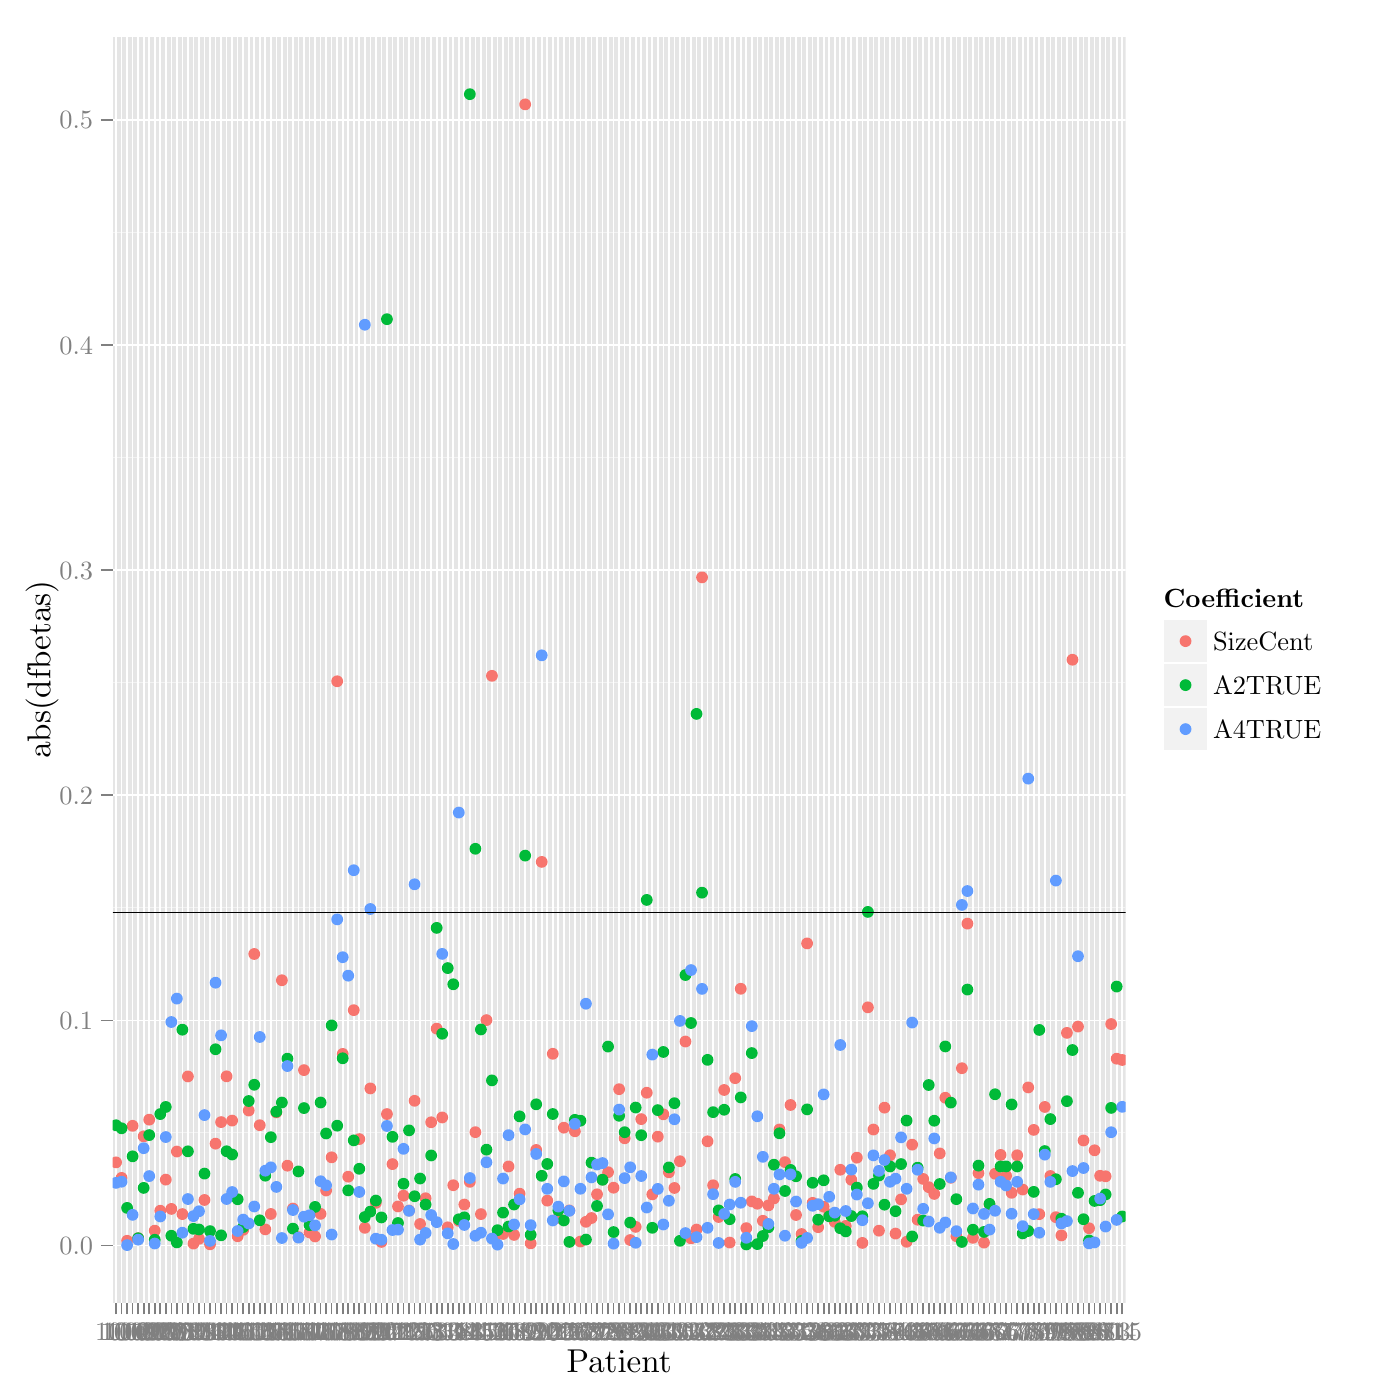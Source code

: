 % Created by tikzDevice version 0.7.0 on 2015-01-19 17:39:28
% !TEX encoding = UTF-8 Unicode
\documentclass[11pt]{memoir}
\nonstopmode

\usepackage{tikz}

\usepackage[active,tightpage,psfixbb]{preview}

\PreviewEnvironment{pgfpicture}

\setlength\PreviewBorder{0pt}

\usepackage{amsmath}
\newcommand{\SweaveOpts}[1]{}  % do not interfere with LaTeX
\newcommand{\SweaveInput}[1]{} % because they are not real TeX commands
\newcommand{\Sexpr}[1]{}       % will only be parsed by R


\usepackage{geometry}
\usepackage{amsmath}
\usepackage{lscape}
\geometry{verbose,tmargin=2.5cm,bmargin=2.5cm,lmargin=2.5cm,rmargin=2.5cm}


\begin{document}

\begin{tikzpicture}[x=1pt,y=1pt]
\definecolor[named]{fillColor}{rgb}{1.00,1.00,1.00}
\path[use as bounding box,fill=fillColor,fill opacity=0.00] (0,0) rectangle (505.89,505.89);
\begin{scope}
\path[clip] (  0.00,  0.00) rectangle (505.89,505.89);
\definecolor[named]{drawColor}{rgb}{1.00,1.00,1.00}
\definecolor[named]{fillColor}{rgb}{1.00,1.00,1.00}

\path[draw=drawColor,line width= 0.6pt,line join=round,line cap=round,fill=fillColor] (  0.00,  0.00) rectangle (505.89,505.89);
\end{scope}
\begin{scope}
\path[clip] ( 40.73, 35.17) rectangle (406.71,492.64);
\definecolor[named]{fillColor}{rgb}{0.90,0.90,0.90}

\path[fill=fillColor] ( 40.73, 35.17) rectangle (406.71,492.64);
\definecolor[named]{drawColor}{rgb}{0.95,0.95,0.95}

\path[draw=drawColor,line width= 0.3pt,line join=round] ( 40.73, 96.52) --
	(406.71, 96.52);

\path[draw=drawColor,line width= 0.3pt,line join=round] ( 40.73,177.87) --
	(406.71,177.87);

\path[draw=drawColor,line width= 0.3pt,line join=round] ( 40.73,259.23) --
	(406.71,259.23);

\path[draw=drawColor,line width= 0.3pt,line join=round] ( 40.73,340.59) --
	(406.71,340.59);

\path[draw=drawColor,line width= 0.3pt,line join=round] ( 40.73,421.94) --
	(406.71,421.94);
\definecolor[named]{drawColor}{rgb}{1.00,1.00,1.00}

\path[draw=drawColor,line width= 0.6pt,line join=round] ( 40.73, 55.84) --
	(406.71, 55.84);

\path[draw=drawColor,line width= 0.6pt,line join=round] ( 40.73,137.19) --
	(406.71,137.19);

\path[draw=drawColor,line width= 0.6pt,line join=round] ( 40.73,218.55) --
	(406.71,218.55);

\path[draw=drawColor,line width= 0.6pt,line join=round] ( 40.73,299.91) --
	(406.71,299.91);

\path[draw=drawColor,line width= 0.6pt,line join=round] ( 40.73,381.26) --
	(406.71,381.26);

\path[draw=drawColor,line width= 0.6pt,line join=round] ( 40.73,462.62) --
	(406.71,462.62);

\path[draw=drawColor,line width= 0.6pt,line join=round] ( 41.93, 35.17) --
	( 41.93,492.64);

\path[draw=drawColor,line width= 0.6pt,line join=round] ( 43.93, 35.17) --
	( 43.93,492.64);

\path[draw=drawColor,line width= 0.6pt,line join=round] ( 45.93, 35.17) --
	( 45.93,492.64);

\path[draw=drawColor,line width= 0.6pt,line join=round] ( 47.92, 35.17) --
	( 47.92,492.64);

\path[draw=drawColor,line width= 0.6pt,line join=round] ( 49.92, 35.17) --
	( 49.92,492.64);

\path[draw=drawColor,line width= 0.6pt,line join=round] ( 51.92, 35.17) --
	( 51.92,492.64);

\path[draw=drawColor,line width= 0.6pt,line join=round] ( 53.92, 35.17) --
	( 53.92,492.64);

\path[draw=drawColor,line width= 0.6pt,line join=round] ( 55.92, 35.17) --
	( 55.92,492.64);

\path[draw=drawColor,line width= 0.6pt,line join=round] ( 57.91, 35.17) --
	( 57.91,492.64);

\path[draw=drawColor,line width= 0.6pt,line join=round] ( 59.91, 35.17) --
	( 59.91,492.64);

\path[draw=drawColor,line width= 0.6pt,line join=round] ( 61.91, 35.17) --
	( 61.91,492.64);

\path[draw=drawColor,line width= 0.6pt,line join=round] ( 63.91, 35.17) --
	( 63.91,492.64);

\path[draw=drawColor,line width= 0.6pt,line join=round] ( 65.90, 35.17) --
	( 65.90,492.64);

\path[draw=drawColor,line width= 0.6pt,line join=round] ( 67.90, 35.17) --
	( 67.90,492.64);

\path[draw=drawColor,line width= 0.6pt,line join=round] ( 69.90, 35.17) --
	( 69.90,492.64);

\path[draw=drawColor,line width= 0.6pt,line join=round] ( 71.90, 35.17) --
	( 71.90,492.64);

\path[draw=drawColor,line width= 0.6pt,line join=round] ( 73.89, 35.17) --
	( 73.89,492.64);

\path[draw=drawColor,line width= 0.6pt,line join=round] ( 75.89, 35.17) --
	( 75.89,492.64);

\path[draw=drawColor,line width= 0.6pt,line join=round] ( 77.89, 35.17) --
	( 77.89,492.64);

\path[draw=drawColor,line width= 0.6pt,line join=round] ( 79.89, 35.17) --
	( 79.89,492.64);

\path[draw=drawColor,line width= 0.6pt,line join=round] ( 81.88, 35.17) --
	( 81.88,492.64);

\path[draw=drawColor,line width= 0.6pt,line join=round] ( 83.88, 35.17) --
	( 83.88,492.64);

\path[draw=drawColor,line width= 0.6pt,line join=round] ( 85.88, 35.17) --
	( 85.88,492.64);

\path[draw=drawColor,line width= 0.6pt,line join=round] ( 87.88, 35.17) --
	( 87.88,492.64);

\path[draw=drawColor,line width= 0.6pt,line join=round] ( 89.88, 35.17) --
	( 89.88,492.64);

\path[draw=drawColor,line width= 0.6pt,line join=round] ( 91.87, 35.17) --
	( 91.87,492.64);

\path[draw=drawColor,line width= 0.6pt,line join=round] ( 93.87, 35.17) --
	( 93.87,492.64);

\path[draw=drawColor,line width= 0.6pt,line join=round] ( 95.87, 35.17) --
	( 95.87,492.64);

\path[draw=drawColor,line width= 0.6pt,line join=round] ( 97.87, 35.17) --
	( 97.87,492.64);

\path[draw=drawColor,line width= 0.6pt,line join=round] ( 99.86, 35.17) --
	( 99.86,492.64);

\path[draw=drawColor,line width= 0.6pt,line join=round] (101.86, 35.17) --
	(101.86,492.64);

\path[draw=drawColor,line width= 0.6pt,line join=round] (103.86, 35.17) --
	(103.86,492.64);

\path[draw=drawColor,line width= 0.6pt,line join=round] (105.86, 35.17) --
	(105.86,492.64);

\path[draw=drawColor,line width= 0.6pt,line join=round] (107.85, 35.17) --
	(107.85,492.64);

\path[draw=drawColor,line width= 0.6pt,line join=round] (109.85, 35.17) --
	(109.85,492.64);

\path[draw=drawColor,line width= 0.6pt,line join=round] (111.85, 35.17) --
	(111.85,492.64);

\path[draw=drawColor,line width= 0.6pt,line join=round] (113.85, 35.17) --
	(113.85,492.64);

\path[draw=drawColor,line width= 0.6pt,line join=round] (115.85, 35.17) --
	(115.85,492.64);

\path[draw=drawColor,line width= 0.6pt,line join=round] (117.84, 35.17) --
	(117.84,492.64);

\path[draw=drawColor,line width= 0.6pt,line join=round] (119.84, 35.17) --
	(119.84,492.64);

\path[draw=drawColor,line width= 0.6pt,line join=round] (121.84, 35.17) --
	(121.84,492.64);

\path[draw=drawColor,line width= 0.6pt,line join=round] (123.84, 35.17) --
	(123.84,492.64);

\path[draw=drawColor,line width= 0.6pt,line join=round] (125.83, 35.17) --
	(125.83,492.64);

\path[draw=drawColor,line width= 0.6pt,line join=round] (127.83, 35.17) --
	(127.83,492.64);

\path[draw=drawColor,line width= 0.6pt,line join=round] (129.83, 35.17) --
	(129.83,492.64);

\path[draw=drawColor,line width= 0.6pt,line join=round] (131.83, 35.17) --
	(131.83,492.64);

\path[draw=drawColor,line width= 0.6pt,line join=round] (133.82, 35.17) --
	(133.82,492.64);

\path[draw=drawColor,line width= 0.6pt,line join=round] (135.82, 35.17) --
	(135.82,492.64);

\path[draw=drawColor,line width= 0.6pt,line join=round] (137.82, 35.17) --
	(137.82,492.64);

\path[draw=drawColor,line width= 0.6pt,line join=round] (139.82, 35.17) --
	(139.82,492.64);

\path[draw=drawColor,line width= 0.6pt,line join=round] (141.82, 35.17) --
	(141.82,492.64);

\path[draw=drawColor,line width= 0.6pt,line join=round] (143.81, 35.17) --
	(143.81,492.64);

\path[draw=drawColor,line width= 0.6pt,line join=round] (145.81, 35.17) --
	(145.81,492.64);

\path[draw=drawColor,line width= 0.6pt,line join=round] (147.81, 35.17) --
	(147.81,492.64);

\path[draw=drawColor,line width= 0.6pt,line join=round] (149.81, 35.17) --
	(149.81,492.64);

\path[draw=drawColor,line width= 0.6pt,line join=round] (151.80, 35.17) --
	(151.80,492.64);

\path[draw=drawColor,line width= 0.6pt,line join=round] (153.80, 35.17) --
	(153.80,492.64);

\path[draw=drawColor,line width= 0.6pt,line join=round] (155.80, 35.17) --
	(155.80,492.64);

\path[draw=drawColor,line width= 0.6pt,line join=round] (157.80, 35.17) --
	(157.80,492.64);

\path[draw=drawColor,line width= 0.6pt,line join=round] (159.79, 35.17) --
	(159.79,492.64);

\path[draw=drawColor,line width= 0.6pt,line join=round] (161.79, 35.17) --
	(161.79,492.64);

\path[draw=drawColor,line width= 0.6pt,line join=round] (163.79, 35.17) --
	(163.79,492.64);

\path[draw=drawColor,line width= 0.6pt,line join=round] (165.79, 35.17) --
	(165.79,492.64);

\path[draw=drawColor,line width= 0.6pt,line join=round] (167.78, 35.17) --
	(167.78,492.64);

\path[draw=drawColor,line width= 0.6pt,line join=round] (169.78, 35.17) --
	(169.78,492.64);

\path[draw=drawColor,line width= 0.6pt,line join=round] (171.78, 35.17) --
	(171.78,492.64);

\path[draw=drawColor,line width= 0.6pt,line join=round] (173.78, 35.17) --
	(173.78,492.64);

\path[draw=drawColor,line width= 0.6pt,line join=round] (175.78, 35.17) --
	(175.78,492.64);

\path[draw=drawColor,line width= 0.6pt,line join=round] (177.77, 35.17) --
	(177.77,492.64);

\path[draw=drawColor,line width= 0.6pt,line join=round] (179.77, 35.17) --
	(179.77,492.64);

\path[draw=drawColor,line width= 0.6pt,line join=round] (181.77, 35.17) --
	(181.77,492.64);

\path[draw=drawColor,line width= 0.6pt,line join=round] (183.77, 35.17) --
	(183.77,492.64);

\path[draw=drawColor,line width= 0.6pt,line join=round] (185.76, 35.17) --
	(185.76,492.64);

\path[draw=drawColor,line width= 0.6pt,line join=round] (187.76, 35.17) --
	(187.76,492.64);

\path[draw=drawColor,line width= 0.6pt,line join=round] (189.76, 35.17) --
	(189.76,492.64);

\path[draw=drawColor,line width= 0.6pt,line join=round] (191.76, 35.17) --
	(191.76,492.64);

\path[draw=drawColor,line width= 0.6pt,line join=round] (193.75, 35.17) --
	(193.75,492.64);

\path[draw=drawColor,line width= 0.6pt,line join=round] (195.75, 35.17) --
	(195.75,492.64);

\path[draw=drawColor,line width= 0.6pt,line join=round] (197.75, 35.17) --
	(197.75,492.64);

\path[draw=drawColor,line width= 0.6pt,line join=round] (199.75, 35.17) --
	(199.75,492.64);

\path[draw=drawColor,line width= 0.6pt,line join=round] (201.75, 35.17) --
	(201.75,492.64);

\path[draw=drawColor,line width= 0.6pt,line join=round] (203.74, 35.17) --
	(203.74,492.64);

\path[draw=drawColor,line width= 0.6pt,line join=round] (205.74, 35.17) --
	(205.74,492.64);

\path[draw=drawColor,line width= 0.6pt,line join=round] (207.74, 35.17) --
	(207.74,492.64);

\path[draw=drawColor,line width= 0.6pt,line join=round] (209.74, 35.17) --
	(209.74,492.64);

\path[draw=drawColor,line width= 0.6pt,line join=round] (211.73, 35.17) --
	(211.73,492.64);

\path[draw=drawColor,line width= 0.6pt,line join=round] (213.73, 35.17) --
	(213.73,492.64);

\path[draw=drawColor,line width= 0.6pt,line join=round] (215.73, 35.17) --
	(215.73,492.64);

\path[draw=drawColor,line width= 0.6pt,line join=round] (217.73, 35.17) --
	(217.73,492.64);

\path[draw=drawColor,line width= 0.6pt,line join=round] (219.72, 35.17) --
	(219.72,492.64);

\path[draw=drawColor,line width= 0.6pt,line join=round] (221.72, 35.17) --
	(221.72,492.64);

\path[draw=drawColor,line width= 0.6pt,line join=round] (223.72, 35.17) --
	(223.72,492.64);

\path[draw=drawColor,line width= 0.6pt,line join=round] (225.72, 35.17) --
	(225.72,492.64);

\path[draw=drawColor,line width= 0.6pt,line join=round] (227.71, 35.17) --
	(227.71,492.64);

\path[draw=drawColor,line width= 0.6pt,line join=round] (229.71, 35.17) --
	(229.71,492.64);

\path[draw=drawColor,line width= 0.6pt,line join=round] (231.71, 35.17) --
	(231.71,492.64);

\path[draw=drawColor,line width= 0.6pt,line join=round] (233.71, 35.17) --
	(233.71,492.64);

\path[draw=drawColor,line width= 0.6pt,line join=round] (235.71, 35.17) --
	(235.71,492.64);

\path[draw=drawColor,line width= 0.6pt,line join=round] (237.70, 35.17) --
	(237.70,492.64);

\path[draw=drawColor,line width= 0.6pt,line join=round] (239.70, 35.17) --
	(239.70,492.64);

\path[draw=drawColor,line width= 0.6pt,line join=round] (241.70, 35.17) --
	(241.70,492.64);

\path[draw=drawColor,line width= 0.6pt,line join=round] (243.70, 35.17) --
	(243.70,492.64);

\path[draw=drawColor,line width= 0.6pt,line join=round] (245.69, 35.17) --
	(245.69,492.64);

\path[draw=drawColor,line width= 0.6pt,line join=round] (247.69, 35.17) --
	(247.69,492.64);

\path[draw=drawColor,line width= 0.6pt,line join=round] (249.69, 35.17) --
	(249.69,492.64);

\path[draw=drawColor,line width= 0.6pt,line join=round] (251.69, 35.17) --
	(251.69,492.64);

\path[draw=drawColor,line width= 0.6pt,line join=round] (253.68, 35.17) --
	(253.68,492.64);

\path[draw=drawColor,line width= 0.6pt,line join=round] (255.68, 35.17) --
	(255.68,492.64);

\path[draw=drawColor,line width= 0.6pt,line join=round] (257.68, 35.17) --
	(257.68,492.64);

\path[draw=drawColor,line width= 0.6pt,line join=round] (259.68, 35.17) --
	(259.68,492.64);

\path[draw=drawColor,line width= 0.6pt,line join=round] (261.68, 35.17) --
	(261.68,492.64);

\path[draw=drawColor,line width= 0.6pt,line join=round] (263.67, 35.17) --
	(263.67,492.64);

\path[draw=drawColor,line width= 0.6pt,line join=round] (265.67, 35.17) --
	(265.67,492.64);

\path[draw=drawColor,line width= 0.6pt,line join=round] (267.67, 35.17) --
	(267.67,492.64);

\path[draw=drawColor,line width= 0.6pt,line join=round] (269.67, 35.17) --
	(269.67,492.64);

\path[draw=drawColor,line width= 0.6pt,line join=round] (271.66, 35.17) --
	(271.66,492.64);

\path[draw=drawColor,line width= 0.6pt,line join=round] (273.66, 35.17) --
	(273.66,492.64);

\path[draw=drawColor,line width= 0.6pt,line join=round] (275.66, 35.17) --
	(275.66,492.64);

\path[draw=drawColor,line width= 0.6pt,line join=round] (277.66, 35.17) --
	(277.66,492.64);

\path[draw=drawColor,line width= 0.6pt,line join=round] (279.65, 35.17) --
	(279.65,492.64);

\path[draw=drawColor,line width= 0.6pt,line join=round] (281.65, 35.17) --
	(281.65,492.64);

\path[draw=drawColor,line width= 0.6pt,line join=round] (283.65, 35.17) --
	(283.65,492.64);

\path[draw=drawColor,line width= 0.6pt,line join=round] (285.65, 35.17) --
	(285.65,492.64);

\path[draw=drawColor,line width= 0.6pt,line join=round] (287.65, 35.17) --
	(287.65,492.64);

\path[draw=drawColor,line width= 0.6pt,line join=round] (289.64, 35.17) --
	(289.64,492.64);

\path[draw=drawColor,line width= 0.6pt,line join=round] (291.64, 35.17) --
	(291.64,492.64);

\path[draw=drawColor,line width= 0.6pt,line join=round] (293.64, 35.17) --
	(293.64,492.64);

\path[draw=drawColor,line width= 0.6pt,line join=round] (295.64, 35.17) --
	(295.64,492.64);

\path[draw=drawColor,line width= 0.6pt,line join=round] (297.63, 35.17) --
	(297.63,492.64);

\path[draw=drawColor,line width= 0.6pt,line join=round] (299.63, 35.17) --
	(299.63,492.64);

\path[draw=drawColor,line width= 0.6pt,line join=round] (301.63, 35.17) --
	(301.63,492.64);

\path[draw=drawColor,line width= 0.6pt,line join=round] (303.63, 35.17) --
	(303.63,492.64);

\path[draw=drawColor,line width= 0.6pt,line join=round] (305.62, 35.17) --
	(305.62,492.64);

\path[draw=drawColor,line width= 0.6pt,line join=round] (307.62, 35.17) --
	(307.62,492.64);

\path[draw=drawColor,line width= 0.6pt,line join=round] (309.62, 35.17) --
	(309.62,492.64);

\path[draw=drawColor,line width= 0.6pt,line join=round] (311.62, 35.17) --
	(311.62,492.64);

\path[draw=drawColor,line width= 0.6pt,line join=round] (313.61, 35.17) --
	(313.61,492.64);

\path[draw=drawColor,line width= 0.6pt,line join=round] (315.61, 35.17) --
	(315.61,492.64);

\path[draw=drawColor,line width= 0.6pt,line join=round] (317.61, 35.17) --
	(317.61,492.64);

\path[draw=drawColor,line width= 0.6pt,line join=round] (319.61, 35.17) --
	(319.61,492.64);

\path[draw=drawColor,line width= 0.6pt,line join=round] (321.61, 35.17) --
	(321.61,492.64);

\path[draw=drawColor,line width= 0.6pt,line join=round] (323.60, 35.17) --
	(323.60,492.64);

\path[draw=drawColor,line width= 0.6pt,line join=round] (325.60, 35.17) --
	(325.60,492.64);

\path[draw=drawColor,line width= 0.6pt,line join=round] (327.60, 35.17) --
	(327.60,492.64);

\path[draw=drawColor,line width= 0.6pt,line join=round] (329.60, 35.17) --
	(329.60,492.64);

\path[draw=drawColor,line width= 0.6pt,line join=round] (331.59, 35.17) --
	(331.59,492.64);

\path[draw=drawColor,line width= 0.6pt,line join=round] (333.59, 35.17) --
	(333.59,492.64);

\path[draw=drawColor,line width= 0.6pt,line join=round] (335.59, 35.17) --
	(335.59,492.64);

\path[draw=drawColor,line width= 0.6pt,line join=round] (337.59, 35.17) --
	(337.59,492.64);

\path[draw=drawColor,line width= 0.6pt,line join=round] (339.58, 35.17) --
	(339.58,492.64);

\path[draw=drawColor,line width= 0.6pt,line join=round] (341.58, 35.17) --
	(341.58,492.64);

\path[draw=drawColor,line width= 0.6pt,line join=round] (343.58, 35.17) --
	(343.58,492.64);

\path[draw=drawColor,line width= 0.6pt,line join=round] (345.58, 35.17) --
	(345.58,492.64);

\path[draw=drawColor,line width= 0.6pt,line join=round] (347.58, 35.17) --
	(347.58,492.64);

\path[draw=drawColor,line width= 0.6pt,line join=round] (349.57, 35.17) --
	(349.57,492.64);

\path[draw=drawColor,line width= 0.6pt,line join=round] (351.57, 35.17) --
	(351.57,492.64);

\path[draw=drawColor,line width= 0.6pt,line join=round] (353.57, 35.17) --
	(353.57,492.64);

\path[draw=drawColor,line width= 0.6pt,line join=round] (355.57, 35.17) --
	(355.57,492.64);

\path[draw=drawColor,line width= 0.6pt,line join=round] (357.56, 35.17) --
	(357.56,492.64);

\path[draw=drawColor,line width= 0.6pt,line join=round] (359.56, 35.17) --
	(359.56,492.64);

\path[draw=drawColor,line width= 0.6pt,line join=round] (361.56, 35.17) --
	(361.56,492.64);

\path[draw=drawColor,line width= 0.6pt,line join=round] (363.56, 35.17) --
	(363.56,492.64);

\path[draw=drawColor,line width= 0.6pt,line join=round] (365.55, 35.17) --
	(365.55,492.64);

\path[draw=drawColor,line width= 0.6pt,line join=round] (367.55, 35.17) --
	(367.55,492.64);

\path[draw=drawColor,line width= 0.6pt,line join=round] (369.55, 35.17) --
	(369.55,492.64);

\path[draw=drawColor,line width= 0.6pt,line join=round] (371.55, 35.17) --
	(371.55,492.64);

\path[draw=drawColor,line width= 0.6pt,line join=round] (373.54, 35.17) --
	(373.54,492.64);

\path[draw=drawColor,line width= 0.6pt,line join=round] (375.54, 35.17) --
	(375.54,492.64);

\path[draw=drawColor,line width= 0.6pt,line join=round] (377.54, 35.17) --
	(377.54,492.64);

\path[draw=drawColor,line width= 0.6pt,line join=round] (379.54, 35.17) --
	(379.54,492.64);

\path[draw=drawColor,line width= 0.6pt,line join=round] (381.54, 35.17) --
	(381.54,492.64);

\path[draw=drawColor,line width= 0.6pt,line join=round] (383.53, 35.17) --
	(383.53,492.64);

\path[draw=drawColor,line width= 0.6pt,line join=round] (385.53, 35.17) --
	(385.53,492.64);

\path[draw=drawColor,line width= 0.6pt,line join=round] (387.53, 35.17) --
	(387.53,492.64);

\path[draw=drawColor,line width= 0.6pt,line join=round] (389.53, 35.17) --
	(389.53,492.64);

\path[draw=drawColor,line width= 0.6pt,line join=round] (391.52, 35.17) --
	(391.52,492.64);

\path[draw=drawColor,line width= 0.6pt,line join=round] (393.52, 35.17) --
	(393.52,492.64);

\path[draw=drawColor,line width= 0.6pt,line join=round] (395.52, 35.17) --
	(395.52,492.64);

\path[draw=drawColor,line width= 0.6pt,line join=round] (397.52, 35.17) --
	(397.52,492.64);

\path[draw=drawColor,line width= 0.6pt,line join=round] (399.51, 35.17) --
	(399.51,492.64);

\path[draw=drawColor,line width= 0.6pt,line join=round] (401.51, 35.17) --
	(401.51,492.64);

\path[draw=drawColor,line width= 0.6pt,line join=round] (403.51, 35.17) --
	(403.51,492.64);

\path[draw=drawColor,line width= 0.6pt,line join=round] (405.51, 35.17) --
	(405.51,492.64);
\definecolor[named]{fillColor}{rgb}{0.97,0.46,0.43}

\path[fill=fillColor] (325.60, 72.49) circle (  2.13);

\path[fill=fillColor] (363.56, 80.99) circle (  2.13);

\path[fill=fillColor] ( 41.93, 85.87) circle (  2.13);

\path[fill=fillColor] (155.80,100.36) circle (  2.13);

\path[fill=fillColor] (197.75, 72.04) circle (  2.13);

\path[fill=fillColor] (201.75, 65.84) circle (  2.13);

\path[fill=fillColor] (203.74, 98.40) circle (  2.13);

\path[fill=fillColor] (295.64, 62.44) circle (  2.13);

\path[fill=fillColor] (149.81,108.11) circle (  2.13);

\path[fill=fillColor] (151.80, 63.59) circle (  2.13);

\path[fill=fillColor] (153.80, 72.90) circle (  2.13);

\path[fill=fillColor] (157.80,134.19) circle (  2.13);

\path[fill=fillColor] (159.79,102.09) circle (  2.13);

\path[fill=fillColor] (161.79, 62.39) circle (  2.13);

\path[fill=fillColor] (163.79, 77.60) circle (  2.13);

\path[fill=fillColor] (165.79, 64.74) circle (  2.13);

\path[fill=fillColor] (167.78, 70.63) circle (  2.13);

\path[fill=fillColor] (169.78, 78.83) circle (  2.13);

\path[fill=fillColor] (171.78, 96.78) circle (  2.13);

\path[fill=fillColor] (175.78,137.27) circle (  2.13);

\path[fill=fillColor] (177.77,261.68) circle (  2.13);

\path[fill=fillColor] (179.77, 60.06) circle (  2.13);

\path[fill=fillColor] (181.77, 60.00) circle (  2.13);

\path[fill=fillColor] (183.77, 84.39) circle (  2.13);

\path[fill=fillColor] (185.76, 59.65) circle (  2.13);

\path[fill=fillColor] (187.76, 74.55) circle (  2.13);

\path[fill=fillColor] (189.76,468.17) circle (  2.13);

\path[fill=fillColor] (191.76, 56.61) circle (  2.13);

\path[fill=fillColor] (193.75, 90.35) circle (  2.13);

\path[fill=fillColor] (195.75,194.44) circle (  2.13);

\path[fill=fillColor] (199.75,125.11) circle (  2.13);

\path[fill=fillColor] (205.74, 68.49) circle (  2.13);

\path[fill=fillColor] (207.74, 97.10) circle (  2.13);

\path[fill=fillColor] (209.74, 57.27) circle (  2.13);

\path[fill=fillColor] (211.73, 64.38) circle (  2.13);

\path[fill=fillColor] (213.73, 65.76) circle (  2.13);

\path[fill=fillColor] (215.73, 74.33) circle (  2.13);

\path[fill=fillColor] (217.73, 79.67) circle (  2.13);

\path[fill=fillColor] (219.72, 82.32) circle (  2.13);

\path[fill=fillColor] (221.72, 76.71) circle (  2.13);

\path[fill=fillColor] (223.72,112.31) circle (  2.13);

\path[fill=fillColor] (225.72, 94.57) circle (  2.13);

\path[fill=fillColor] (227.71, 57.80) circle (  2.13);

\path[fill=fillColor] (229.71, 62.56) circle (  2.13);

\path[fill=fillColor] (231.71,101.49) circle (  2.13);

\path[fill=fillColor] (233.71,111.03) circle (  2.13);

\path[fill=fillColor] (235.71, 74.30) circle (  2.13);

\path[fill=fillColor] (237.70, 95.16) circle (  2.13);

\path[fill=fillColor] (239.70,103.23) circle (  2.13);

\path[fill=fillColor] (241.70, 82.28) circle (  2.13);

\path[fill=fillColor] (243.70, 76.62) circle (  2.13);

\path[fill=fillColor] (245.69, 86.28) circle (  2.13);

\path[fill=fillColor] (247.69,129.53) circle (  2.13);

\path[fill=fillColor] (249.69, 58.42) circle (  2.13);

\path[fill=fillColor] (251.69, 61.58) circle (  2.13);

\path[fill=fillColor] (253.68,297.25) circle (  2.13);

\path[fill=fillColor] (255.68, 93.47) circle (  2.13);

\path[fill=fillColor] (257.68, 77.59) circle (  2.13);

\path[fill=fillColor] (259.68, 66.12) circle (  2.13);

\path[fill=fillColor] (261.68,112.02) circle (  2.13);

\path[fill=fillColor] (263.67, 56.89) circle (  2.13);

\path[fill=fillColor] (265.67,116.28) circle (  2.13);

\path[fill=fillColor] (267.67,148.60) circle (  2.13);

\path[fill=fillColor] (269.67, 62.10) circle (  2.13);

\path[fill=fillColor] (271.66, 71.76) circle (  2.13);

\path[fill=fillColor] (273.66, 70.93) circle (  2.13);

\path[fill=fillColor] (275.66, 64.76) circle (  2.13);

\path[fill=fillColor] (277.66, 70.33) circle (  2.13);

\path[fill=fillColor] (279.65, 72.82) circle (  2.13);

\path[fill=fillColor] (281.65, 97.75) circle (  2.13);

\path[fill=fillColor] (283.65, 85.96) circle (  2.13);

\path[fill=fillColor] (285.65,106.60) circle (  2.13);

\path[fill=fillColor] (287.65, 66.85) circle (  2.13);

\path[fill=fillColor] (289.64, 59.97) circle (  2.13);

\path[fill=fillColor] (291.64,164.99) circle (  2.13);

\path[fill=fillColor] (293.64, 71.24) circle (  2.13);

\path[fill=fillColor] (297.63, 69.86) circle (  2.13);

\path[fill=fillColor] (299.63, 67.01) circle (  2.13);

\path[fill=fillColor] (301.63, 64.38) circle (  2.13);

\path[fill=fillColor] (303.63, 83.20) circle (  2.13);

\path[fill=fillColor] (305.62, 62.90) circle (  2.13);

\path[fill=fillColor] (307.62, 79.57) circle (  2.13);

\path[fill=fillColor] (309.62, 87.56) circle (  2.13);

\path[fill=fillColor] (311.62, 56.77) circle (  2.13);

\path[fill=fillColor] (313.61,141.88) circle (  2.13);

\path[fill=fillColor] (315.61, 97.73) circle (  2.13);

\path[fill=fillColor] (317.61, 61.18) circle (  2.13);

\path[fill=fillColor] (319.61,105.64) circle (  2.13);

\path[fill=fillColor] (321.61, 88.43) circle (  2.13);

\path[fill=fillColor] (323.60, 60.14) circle (  2.13);

\path[fill=fillColor] (327.60, 57.17) circle (  2.13);

\path[fill=fillColor] (329.60, 92.27) circle (  2.13);

\path[fill=fillColor] (331.59, 65.15) circle (  2.13);

\path[fill=fillColor] (333.59, 79.88) circle (  2.13);

\path[fill=fillColor] (335.59, 76.90) circle (  2.13);

\path[fill=fillColor] (337.59, 74.47) circle (  2.13);

\path[fill=fillColor] (339.58, 89.10) circle (  2.13);

\path[fill=fillColor] (341.58,109.22) circle (  2.13);

\path[fill=fillColor] (343.58, 80.31) circle (  2.13);

\path[fill=fillColor] (345.58, 59.19) circle (  2.13);

\path[fill=fillColor] (347.58,119.89) circle (  2.13);

\path[fill=fillColor] (349.57,172.14) circle (  2.13);

\path[fill=fillColor] (351.57, 58.59) circle (  2.13);

\path[fill=fillColor] (353.57, 81.97) circle (  2.13);

\path[fill=fillColor] (355.57, 56.87) circle (  2.13);

\path[fill=fillColor] (357.56, 70.67) circle (  2.13);

\path[fill=fillColor] (359.56, 81.75) circle (  2.13);

\path[fill=fillColor] (361.56, 88.56) circle (  2.13);

\path[fill=fillColor] (365.55, 74.86) circle (  2.13);

\path[fill=fillColor] (367.55, 88.43) circle (  2.13);

\path[fill=fillColor] (369.55, 76.05) circle (  2.13);

\path[fill=fillColor] (371.55,112.94) circle (  2.13);

\path[fill=fillColor] (373.54, 97.60) circle (  2.13);

\path[fill=fillColor] (375.54, 67.15) circle (  2.13);

\path[fill=fillColor] (377.54,105.89) circle (  2.13);

\path[fill=fillColor] (379.54, 80.95) circle (  2.13);

\path[fill=fillColor] (381.54, 66.07) circle (  2.13);

\path[fill=fillColor] (383.53, 59.48) circle (  2.13);

\path[fill=fillColor] (385.53,132.66) circle (  2.13);

\path[fill=fillColor] (387.53,267.49) circle (  2.13);

\path[fill=fillColor] (389.53,134.93) circle (  2.13);

\path[fill=fillColor] (391.52, 93.78) circle (  2.13);

\path[fill=fillColor] (393.52, 62.07) circle (  2.13);

\path[fill=fillColor] (395.52, 90.23) circle (  2.13);

\path[fill=fillColor] (397.52, 81.02) circle (  2.13);

\path[fill=fillColor] (399.51, 80.83) circle (  2.13);

\path[fill=fillColor] (401.51,135.85) circle (  2.13);

\path[fill=fillColor] (403.51,123.33) circle (  2.13);

\path[fill=fillColor] (405.51,122.87) circle (  2.13);

\path[fill=fillColor] ( 43.93, 80.26) circle (  2.13);

\path[fill=fillColor] ( 45.93, 57.53) circle (  2.13);

\path[fill=fillColor] ( 47.92, 99.08) circle (  2.13);

\path[fill=fillColor] ( 49.92, 58.46) circle (  2.13);

\path[fill=fillColor] ( 51.92, 95.27) circle (  2.13);

\path[fill=fillColor] ( 53.92,101.30) circle (  2.13);

\path[fill=fillColor] ( 55.92, 61.19) circle (  2.13);

\path[fill=fillColor] ( 57.91, 68.39) circle (  2.13);

\path[fill=fillColor] ( 59.91, 79.63) circle (  2.13);

\path[fill=fillColor] ( 61.91, 69.05) circle (  2.13);

\path[fill=fillColor] ( 63.91, 89.78) circle (  2.13);

\path[fill=fillColor] ( 65.90, 67.17) circle (  2.13);

\path[fill=fillColor] ( 67.90,116.92) circle (  2.13);

\path[fill=fillColor] ( 69.90, 56.52) circle (  2.13);

\path[fill=fillColor] ( 71.90, 58.24) circle (  2.13);

\path[fill=fillColor] ( 73.89, 72.28) circle (  2.13);

\path[fill=fillColor] ( 75.89, 56.25) circle (  2.13);

\path[fill=fillColor] ( 77.89, 92.63) circle (  2.13);

\path[fill=fillColor] ( 79.89,100.42) circle (  2.13);

\path[fill=fillColor] ( 81.88,116.95) circle (  2.13);

\path[fill=fillColor] ( 83.88,100.96) circle (  2.13);

\path[fill=fillColor] ( 85.88, 59.17) circle (  2.13);

\path[fill=fillColor] ( 87.88, 61.48) circle (  2.13);

\path[fill=fillColor] ( 89.88,104.60) circle (  2.13);

\path[fill=fillColor] ( 91.87,161.17) circle (  2.13);

\path[fill=fillColor] ( 93.87, 99.29) circle (  2.13);

\path[fill=fillColor] ( 95.87, 61.65) circle (  2.13);

\path[fill=fillColor] ( 97.87, 67.22) circle (  2.13);

\path[fill=fillColor] ( 99.86,103.93) circle (  2.13);

\path[fill=fillColor] (101.86,151.67) circle (  2.13);

\path[fill=fillColor] (103.86, 84.67) circle (  2.13);

\path[fill=fillColor] (105.86, 69.18) circle (  2.13);

\path[fill=fillColor] (107.85, 58.85) circle (  2.13);

\path[fill=fillColor] (109.85,119.20) circle (  2.13);

\path[fill=fillColor] (111.85, 60.55) circle (  2.13);

\path[fill=fillColor] (113.85, 59.10) circle (  2.13);

\path[fill=fillColor] (115.85, 67.26) circle (  2.13);

\path[fill=fillColor] (117.84, 75.69) circle (  2.13);

\path[fill=fillColor] (119.84, 87.69) circle (  2.13);

\path[fill=fillColor] (121.84,259.71) circle (  2.13);

\path[fill=fillColor] (123.84,125.06) circle (  2.13);

\path[fill=fillColor] (125.83, 80.69) circle (  2.13);

\path[fill=fillColor] (127.83,140.87) circle (  2.13);

\path[fill=fillColor] (129.83, 94.28) circle (  2.13);

\path[fill=fillColor] (131.83, 62.21) circle (  2.13);

\path[fill=fillColor] (133.82,112.59) circle (  2.13);

\path[fill=fillColor] (135.82, 71.22) circle (  2.13);

\path[fill=fillColor] (137.82, 57.12) circle (  2.13);

\path[fill=fillColor] (139.82,103.32) circle (  2.13);

\path[fill=fillColor] (141.82, 85.24) circle (  2.13);

\path[fill=fillColor] (143.81, 69.94) circle (  2.13);

\path[fill=fillColor] (145.81, 73.81) circle (  2.13);

\path[fill=fillColor] (147.81, 68.47) circle (  2.13);

\path[fill=fillColor] (173.78, 67.17) circle (  2.13);
\definecolor[named]{fillColor}{rgb}{0.00,0.73,0.22}

\path[fill=fillColor] (325.60, 85.25) circle (  2.13);

\path[fill=fillColor] (363.56, 84.41) circle (  2.13);

\path[fill=fillColor] ( 41.93, 99.28) circle (  2.13);

\path[fill=fillColor] (155.80, 88.36) circle (  2.13);

\path[fill=fillColor] (197.75, 85.29) circle (  2.13);

\path[fill=fillColor] (201.75, 68.54) circle (  2.13);

\path[fill=fillColor] (203.74, 64.87) circle (  2.13);

\path[fill=fillColor] (295.64, 65.16) circle (  2.13);

\path[fill=fillColor] (149.81, 73.62) circle (  2.13);

\path[fill=fillColor] (151.80, 80.03) circle (  2.13);

\path[fill=fillColor] (153.80, 70.63) circle (  2.13);

\path[fill=fillColor] (157.80,170.60) circle (  2.13);

\path[fill=fillColor] (159.79,132.34) circle (  2.13);

\path[fill=fillColor] (161.79,156.07) circle (  2.13);

\path[fill=fillColor] (163.79,150.22) circle (  2.13);

\path[fill=fillColor] (165.79, 65.29) circle (  2.13);

\path[fill=fillColor] (167.78, 66.01) circle (  2.13);

\path[fill=fillColor] (169.78,471.85) circle (  2.13);

\path[fill=fillColor] (171.78,199.18) circle (  2.13);

\path[fill=fillColor] (175.78, 90.46) circle (  2.13);

\path[fill=fillColor] (177.77,115.49) circle (  2.13);

\path[fill=fillColor] (179.77, 61.36) circle (  2.13);

\path[fill=fillColor] (181.77, 67.70) circle (  2.13);

\path[fill=fillColor] (183.77, 62.67) circle (  2.13);

\path[fill=fillColor] (185.76, 70.63) circle (  2.13);

\path[fill=fillColor] (187.76,102.49) circle (  2.13);

\path[fill=fillColor] (189.76,196.71) circle (  2.13);

\path[fill=fillColor] (191.76, 59.70) circle (  2.13);

\path[fill=fillColor] (193.75,106.84) circle (  2.13);

\path[fill=fillColor] (195.75, 81.01) circle (  2.13);

\path[fill=fillColor] (199.75,103.34) circle (  2.13);

\path[fill=fillColor] (205.74, 57.12) circle (  2.13);

\path[fill=fillColor] (207.74,101.24) circle (  2.13);

\path[fill=fillColor] (209.74,100.93) circle (  2.13);

\path[fill=fillColor] (211.73, 57.97) circle (  2.13);

\path[fill=fillColor] (213.73, 85.76) circle (  2.13);

\path[fill=fillColor] (215.73, 70.11) circle (  2.13);

\path[fill=fillColor] (217.73, 79.57) circle (  2.13);

\path[fill=fillColor] (219.72,127.71) circle (  2.13);

\path[fill=fillColor] (221.72, 60.68) circle (  2.13);

\path[fill=fillColor] (223.72,102.70) circle (  2.13);

\path[fill=fillColor] (225.72, 96.77) circle (  2.13);

\path[fill=fillColor] (227.71, 64.10) circle (  2.13);

\path[fill=fillColor] (229.71,105.68) circle (  2.13);

\path[fill=fillColor] (231.71, 95.68) circle (  2.13);

\path[fill=fillColor] (233.71,180.70) circle (  2.13);

\path[fill=fillColor] (235.71, 62.22) circle (  2.13);

\path[fill=fillColor] (237.70,104.75) circle (  2.13);

\path[fill=fillColor] (239.70,125.76) circle (  2.13);

\path[fill=fillColor] (241.70, 84.05) circle (  2.13);

\path[fill=fillColor] (243.70,107.25) circle (  2.13);

\path[fill=fillColor] (245.69, 57.51) circle (  2.13);

\path[fill=fillColor] (247.69,153.56) circle (  2.13);

\path[fill=fillColor] (249.69,136.22) circle (  2.13);

\path[fill=fillColor] (251.69,247.93) circle (  2.13);

\path[fill=fillColor] (253.68,183.32) circle (  2.13);

\path[fill=fillColor] (255.68,122.91) circle (  2.13);

\path[fill=fillColor] (257.68,104.01) circle (  2.13);

\path[fill=fillColor] (259.68, 68.52) circle (  2.13);

\path[fill=fillColor] (261.68,104.88) circle (  2.13);

\path[fill=fillColor] (263.67, 65.33) circle (  2.13);

\path[fill=fillColor] (265.67, 79.86) circle (  2.13);

\path[fill=fillColor] (267.67,109.33) circle (  2.13);

\path[fill=fillColor] (269.67, 56.21) circle (  2.13);

\path[fill=fillColor] (271.66,125.36) circle (  2.13);

\path[fill=fillColor] (273.66, 56.34) circle (  2.13);

\path[fill=fillColor] (275.66, 59.26) circle (  2.13);

\path[fill=fillColor] (277.66, 62.41) circle (  2.13);

\path[fill=fillColor] (279.65, 85.03) circle (  2.13);

\path[fill=fillColor] (281.65, 96.38) circle (  2.13);

\path[fill=fillColor] (283.65, 75.53) circle (  2.13);

\path[fill=fillColor] (285.65, 83.13) circle (  2.13);

\path[fill=fillColor] (287.65, 80.84) circle (  2.13);

\path[fill=fillColor] (289.64, 57.51) circle (  2.13);

\path[fill=fillColor] (291.64,105.01) circle (  2.13);

\path[fill=fillColor] (293.64, 78.49) circle (  2.13);

\path[fill=fillColor] (297.63, 79.38) circle (  2.13);

\path[fill=fillColor] (299.63, 66.37) circle (  2.13);

\path[fill=fillColor] (301.63, 66.56) circle (  2.13);

\path[fill=fillColor] (303.63, 62.06) circle (  2.13);

\path[fill=fillColor] (305.62, 60.92) circle (  2.13);

\path[fill=fillColor] (307.62, 66.47) circle (  2.13);

\path[fill=fillColor] (309.62, 76.75) circle (  2.13);

\path[fill=fillColor] (311.62, 66.39) circle (  2.13);

\path[fill=fillColor] (313.61,176.37) circle (  2.13);

\path[fill=fillColor] (315.61, 78.10) circle (  2.13);

\path[fill=fillColor] (317.61, 81.11) circle (  2.13);

\path[fill=fillColor] (319.61, 70.57) circle (  2.13);

\path[fill=fillColor] (321.61, 84.39) circle (  2.13);

\path[fill=fillColor] (323.60, 68.23) circle (  2.13);

\path[fill=fillColor] (327.60,100.96) circle (  2.13);

\path[fill=fillColor] (329.60, 59.10) circle (  2.13);

\path[fill=fillColor] (331.59, 83.95) circle (  2.13);

\path[fill=fillColor] (333.59, 64.84) circle (  2.13);

\path[fill=fillColor] (335.59,113.82) circle (  2.13);

\path[fill=fillColor] (337.59,100.91) circle (  2.13);

\path[fill=fillColor] (339.58, 78.05) circle (  2.13);

\path[fill=fillColor] (341.58,127.75) circle (  2.13);

\path[fill=fillColor] (343.58,107.46) circle (  2.13);

\path[fill=fillColor] (345.58, 72.57) circle (  2.13);

\path[fill=fillColor] (347.58, 57.11) circle (  2.13);

\path[fill=fillColor] (349.57,148.31) circle (  2.13);

\path[fill=fillColor] (351.57, 61.53) circle (  2.13);

\path[fill=fillColor] (353.57, 84.69) circle (  2.13);

\path[fill=fillColor] (355.57, 60.73) circle (  2.13);

\path[fill=fillColor] (357.56, 70.87) circle (  2.13);

\path[fill=fillColor] (359.56,110.48) circle (  2.13);

\path[fill=fillColor] (361.56, 84.38) circle (  2.13);

\path[fill=fillColor] (365.55,106.79) circle (  2.13);

\path[fill=fillColor] (367.55, 84.38) circle (  2.13);

\path[fill=fillColor] (369.55, 60.20) circle (  2.13);

\path[fill=fillColor] (371.55, 61.08) circle (  2.13);

\path[fill=fillColor] (373.54, 75.21) circle (  2.13);

\path[fill=fillColor] (375.54,133.72) circle (  2.13);

\path[fill=fillColor] (377.54, 89.95) circle (  2.13);

\path[fill=fillColor] (379.54,101.50) circle (  2.13);

\path[fill=fillColor] (381.54, 79.77) circle (  2.13);

\path[fill=fillColor] (383.53, 65.53) circle (  2.13);

\path[fill=fillColor] (385.53,107.98) circle (  2.13);

\path[fill=fillColor] (387.53,126.46) circle (  2.13);

\path[fill=fillColor] (389.53, 74.87) circle (  2.13);

\path[fill=fillColor] (391.52, 65.32) circle (  2.13);

\path[fill=fillColor] (393.52, 57.66) circle (  2.13);

\path[fill=fillColor] (395.52, 71.93) circle (  2.13);

\path[fill=fillColor] (397.52, 72.21) circle (  2.13);

\path[fill=fillColor] (399.51, 74.27) circle (  2.13);

\path[fill=fillColor] (401.51,105.55) circle (  2.13);

\path[fill=fillColor] (403.51,149.39) circle (  2.13);

\path[fill=fillColor] (405.51, 66.32) circle (  2.13);

\path[fill=fillColor] ( 43.93, 98.18) circle (  2.13);

\path[fill=fillColor] ( 45.93, 69.41) circle (  2.13);

\path[fill=fillColor] ( 47.92, 88.04) circle (  2.13);

\path[fill=fillColor] ( 49.92, 58.45) circle (  2.13);

\path[fill=fillColor] ( 51.92, 76.64) circle (  2.13);

\path[fill=fillColor] ( 53.92, 95.73) circle (  2.13);

\path[fill=fillColor] ( 55.92, 57.90) circle (  2.13);

\path[fill=fillColor] ( 57.91,103.32) circle (  2.13);

\path[fill=fillColor] ( 59.91,105.89) circle (  2.13);

\path[fill=fillColor] ( 61.91, 59.35) circle (  2.13);

\path[fill=fillColor] ( 63.91, 56.95) circle (  2.13);

\path[fill=fillColor] ( 65.90,133.81) circle (  2.13);

\path[fill=fillColor] ( 67.90, 89.86) circle (  2.13);

\path[fill=fillColor] ( 69.90, 61.86) circle (  2.13);

\path[fill=fillColor] ( 71.90, 61.63) circle (  2.13);

\path[fill=fillColor] ( 73.89, 81.81) circle (  2.13);

\path[fill=fillColor] ( 75.89, 61.02) circle (  2.13);

\path[fill=fillColor] ( 77.89,126.74) circle (  2.13);

\path[fill=fillColor] ( 79.89, 59.50) circle (  2.13);

\path[fill=fillColor] ( 81.88, 89.88) circle (  2.13);

\path[fill=fillColor] ( 83.88, 88.70) circle (  2.13);

\path[fill=fillColor] ( 85.88, 72.54) circle (  2.13);

\path[fill=fillColor] ( 87.88, 62.49) circle (  2.13);

\path[fill=fillColor] ( 89.88,108.03) circle (  2.13);

\path[fill=fillColor] ( 91.87,113.91) circle (  2.13);

\path[fill=fillColor] ( 93.87, 64.93) circle (  2.13);

\path[fill=fillColor] ( 95.87, 81.06) circle (  2.13);

\path[fill=fillColor] ( 97.87, 94.97) circle (  2.13);

\path[fill=fillColor] ( 99.86,104.19) circle (  2.13);

\path[fill=fillColor] (101.86,107.49) circle (  2.13);

\path[fill=fillColor] (103.86,123.34) circle (  2.13);

\path[fill=fillColor] (105.86, 61.92) circle (  2.13);

\path[fill=fillColor] (107.85, 82.59) circle (  2.13);

\path[fill=fillColor] (109.85,105.49) circle (  2.13);

\path[fill=fillColor] (111.85, 63.20) circle (  2.13);

\path[fill=fillColor] (113.85, 69.77) circle (  2.13);

\path[fill=fillColor] (115.85,107.50) circle (  2.13);

\path[fill=fillColor] (117.84, 96.31) circle (  2.13);

\path[fill=fillColor] (119.84,135.36) circle (  2.13);

\path[fill=fillColor] (121.84, 99.12) circle (  2.13);

\path[fill=fillColor] (123.84,123.48) circle (  2.13);

\path[fill=fillColor] (125.83, 75.75) circle (  2.13);

\path[fill=fillColor] (127.83, 93.81) circle (  2.13);

\path[fill=fillColor] (129.83, 83.55) circle (  2.13);

\path[fill=fillColor] (131.83, 66.11) circle (  2.13);

\path[fill=fillColor] (133.82, 68.08) circle (  2.13);

\path[fill=fillColor] (135.82, 72.07) circle (  2.13);

\path[fill=fillColor] (137.82, 65.97) circle (  2.13);

\path[fill=fillColor] (139.82,390.55) circle (  2.13);

\path[fill=fillColor] (141.82, 95.10) circle (  2.13);

\path[fill=fillColor] (143.81, 63.95) circle (  2.13);

\path[fill=fillColor] (145.81, 78.14) circle (  2.13);

\path[fill=fillColor] (147.81, 97.42) circle (  2.13);

\path[fill=fillColor] (173.78,133.89) circle (  2.13);
\definecolor[named]{fillColor}{rgb}{0.38,0.61,1.00}

\path[fill=fillColor] (325.60, 94.90) circle (  2.13);

\path[fill=fillColor] (363.56, 77.50) circle (  2.13);

\path[fill=fillColor] ( 41.93, 78.46) circle (  2.13);

\path[fill=fillColor] (155.80, 66.83) circle (  2.13);

\path[fill=fillColor] (197.75, 76.31) circle (  2.13);

\path[fill=fillColor] (201.75, 69.88) circle (  2.13);

\path[fill=fillColor] (203.74, 78.99) circle (  2.13);

\path[fill=fillColor] (295.64, 70.76) circle (  2.13);

\path[fill=fillColor] (149.81,186.35) circle (  2.13);

\path[fill=fillColor] (151.80, 57.95) circle (  2.13);

\path[fill=fillColor] (153.80, 60.34) circle (  2.13);

\path[fill=fillColor] (157.80, 64.26) circle (  2.13);

\path[fill=fillColor] (159.79,161.20) circle (  2.13);

\path[fill=fillColor] (161.79, 60.21) circle (  2.13);

\path[fill=fillColor] (163.79, 56.36) circle (  2.13);

\path[fill=fillColor] (165.79,212.27) circle (  2.13);

\path[fill=fillColor] (167.78, 63.25) circle (  2.13);

\path[fill=fillColor] (169.78, 80.20) circle (  2.13);

\path[fill=fillColor] (171.78, 59.33) circle (  2.13);

\path[fill=fillColor] (175.78, 85.90) circle (  2.13);

\path[fill=fillColor] (177.77, 58.33) circle (  2.13);

\path[fill=fillColor] (179.77, 56.15) circle (  2.13);

\path[fill=fillColor] (181.77, 80.02) circle (  2.13);

\path[fill=fillColor] (183.77, 95.70) circle (  2.13);

\path[fill=fillColor] (185.76, 63.42) circle (  2.13);

\path[fill=fillColor] (187.76, 72.51) circle (  2.13);

\path[fill=fillColor] (189.76, 97.77) circle (  2.13);

\path[fill=fillColor] (191.76, 63.18) circle (  2.13);

\path[fill=fillColor] (193.75, 88.91) circle (  2.13);

\path[fill=fillColor] (195.75,269.08) circle (  2.13);

\path[fill=fillColor] (199.75, 64.87) circle (  2.13);

\path[fill=fillColor] (205.74, 68.37) circle (  2.13);

\path[fill=fillColor] (207.74, 99.78) circle (  2.13);

\path[fill=fillColor] (209.74, 76.33) circle (  2.13);

\path[fill=fillColor] (211.73,143.19) circle (  2.13);

\path[fill=fillColor] (213.73, 80.45) circle (  2.13);

\path[fill=fillColor] (215.73, 85.09) circle (  2.13);

\path[fill=fillColor] (217.73, 85.61) circle (  2.13);

\path[fill=fillColor] (219.72, 67.09) circle (  2.13);

\path[fill=fillColor] (221.72, 56.50) circle (  2.13);

\path[fill=fillColor] (223.72,104.94) circle (  2.13);

\path[fill=fillColor] (225.72, 80.17) circle (  2.13);

\path[fill=fillColor] (227.71, 84.08) circle (  2.13);

\path[fill=fillColor] (229.71, 56.81) circle (  2.13);

\path[fill=fillColor] (231.71, 80.93) circle (  2.13);

\path[fill=fillColor] (233.71, 69.55) circle (  2.13);

\path[fill=fillColor] (235.71,124.81) circle (  2.13);

\path[fill=fillColor] (237.70, 76.28) circle (  2.13);

\path[fill=fillColor] (239.70, 63.41) circle (  2.13);

\path[fill=fillColor] (241.70, 72.00) circle (  2.13);

\path[fill=fillColor] (243.70,101.44) circle (  2.13);

\path[fill=fillColor] (245.69,136.98) circle (  2.13);

\path[fill=fillColor] (247.69, 60.31) circle (  2.13);

\path[fill=fillColor] (249.69,155.36) circle (  2.13);

\path[fill=fillColor] (251.69, 58.85) circle (  2.13);

\path[fill=fillColor] (253.68,148.56) circle (  2.13);

\path[fill=fillColor] (255.68, 62.22) circle (  2.13);

\path[fill=fillColor] (257.68, 74.38) circle (  2.13);

\path[fill=fillColor] (259.68, 56.74) circle (  2.13);

\path[fill=fillColor] (261.68, 67.24) circle (  2.13);

\path[fill=fillColor] (263.67, 70.64) circle (  2.13);

\path[fill=fillColor] (265.67, 78.82) circle (  2.13);

\path[fill=fillColor] (267.67, 71.28) circle (  2.13);

\path[fill=fillColor] (269.67, 58.61) circle (  2.13);

\path[fill=fillColor] (271.66,135.09) circle (  2.13);

\path[fill=fillColor] (273.66,102.52) circle (  2.13);

\path[fill=fillColor] (275.66, 87.86) circle (  2.13);

\path[fill=fillColor] (277.66, 63.62) circle (  2.13);

\path[fill=fillColor] (279.65, 76.32) circle (  2.13);

\path[fill=fillColor] (281.65, 81.50) circle (  2.13);

\path[fill=fillColor] (283.65, 59.36) circle (  2.13);

\path[fill=fillColor] (285.65, 81.53) circle (  2.13);

\path[fill=fillColor] (287.65, 71.71) circle (  2.13);

\path[fill=fillColor] (289.64, 56.77) circle (  2.13);

\path[fill=fillColor] (291.64, 58.55) circle (  2.13);

\path[fill=fillColor] (293.64, 70.18) circle (  2.13);

\path[fill=fillColor] (297.63,110.42) circle (  2.13);

\path[fill=fillColor] (299.63, 73.42) circle (  2.13);

\path[fill=fillColor] (301.63, 67.71) circle (  2.13);

\path[fill=fillColor] (303.63,128.28) circle (  2.13);

\path[fill=fillColor] (305.62, 68.29) circle (  2.13);

\path[fill=fillColor] (307.62, 83.25) circle (  2.13);

\path[fill=fillColor] (309.62, 74.24) circle (  2.13);

\path[fill=fillColor] (311.62, 64.96) circle (  2.13);

\path[fill=fillColor] (313.61, 71.10) circle (  2.13);

\path[fill=fillColor] (315.61, 88.39) circle (  2.13);

\path[fill=fillColor] (317.61, 82.79) circle (  2.13);

\path[fill=fillColor] (319.61, 86.72) circle (  2.13);

\path[fill=fillColor] (321.61, 78.85) circle (  2.13);

\path[fill=fillColor] (323.60, 79.97) circle (  2.13);

\path[fill=fillColor] (327.60, 76.32) circle (  2.13);

\path[fill=fillColor] (329.60,136.39) circle (  2.13);

\path[fill=fillColor] (331.59, 83.20) circle (  2.13);

\path[fill=fillColor] (333.59, 69.08) circle (  2.13);

\path[fill=fillColor] (335.59, 64.49) circle (  2.13);

\path[fill=fillColor] (337.59, 94.51) circle (  2.13);

\path[fill=fillColor] (339.58, 62.23) circle (  2.13);

\path[fill=fillColor] (341.58, 64.14) circle (  2.13);

\path[fill=fillColor] (343.58, 80.44) circle (  2.13);

\path[fill=fillColor] (345.58, 61.01) circle (  2.13);

\path[fill=fillColor] (347.58,178.89) circle (  2.13);

\path[fill=fillColor] (349.57,183.91) circle (  2.13);

\path[fill=fillColor] (351.57, 69.20) circle (  2.13);

\path[fill=fillColor] (353.57, 77.82) circle (  2.13);

\path[fill=fillColor] (355.57, 67.23) circle (  2.13);

\path[fill=fillColor] (357.56, 61.56) circle (  2.13);

\path[fill=fillColor] (359.56, 68.38) circle (  2.13);

\path[fill=fillColor] (361.56, 78.87) circle (  2.13);

\path[fill=fillColor] (365.55, 67.31) circle (  2.13);

\path[fill=fillColor] (367.55, 78.84) circle (  2.13);

\path[fill=fillColor] (369.55, 62.82) circle (  2.13);

\path[fill=fillColor] (371.55,224.53) circle (  2.13);

\path[fill=fillColor] (373.54, 67.17) circle (  2.13);

\path[fill=fillColor] (375.54, 60.44) circle (  2.13);

\path[fill=fillColor] (377.54, 88.65) circle (  2.13);

\path[fill=fillColor] (379.54, 78.82) circle (  2.13);

\path[fill=fillColor] (381.54,187.68) circle (  2.13);

\path[fill=fillColor] (383.53, 63.81) circle (  2.13);

\path[fill=fillColor] (385.53, 64.64) circle (  2.13);

\path[fill=fillColor] (387.53, 82.72) circle (  2.13);

\path[fill=fillColor] (389.53,160.36) circle (  2.13);

\path[fill=fillColor] (391.52, 83.82) circle (  2.13);

\path[fill=fillColor] (393.52, 56.59) circle (  2.13);

\path[fill=fillColor] (395.52, 56.95) circle (  2.13);

\path[fill=fillColor] (397.52, 72.79) circle (  2.13);

\path[fill=fillColor] (399.51, 62.67) circle (  2.13);

\path[fill=fillColor] (401.51, 96.75) circle (  2.13);

\path[fill=fillColor] (403.51, 65.08) circle (  2.13);

\path[fill=fillColor] (405.51,105.94) circle (  2.13);

\path[fill=fillColor] ( 43.93, 78.88) circle (  2.13);

\path[fill=fillColor] ( 45.93, 55.97) circle (  2.13);

\path[fill=fillColor] ( 47.92, 66.90) circle (  2.13);

\path[fill=fillColor] ( 49.92, 57.94) circle (  2.13);

\path[fill=fillColor] ( 51.92, 90.98) circle (  2.13);

\path[fill=fillColor] ( 53.92, 80.91) circle (  2.13);

\path[fill=fillColor] ( 55.92, 56.55) circle (  2.13);

\path[fill=fillColor] ( 57.91, 66.32) circle (  2.13);

\path[fill=fillColor] ( 59.91, 95.02) circle (  2.13);

\path[fill=fillColor] ( 61.91,136.58) circle (  2.13);

\path[fill=fillColor] ( 63.91,145.04) circle (  2.13);

\path[fill=fillColor] ( 65.90, 60.45) circle (  2.13);

\path[fill=fillColor] ( 67.90, 72.62) circle (  2.13);

\path[fill=fillColor] ( 69.90, 66.44) circle (  2.13);

\path[fill=fillColor] ( 71.90, 68.20) circle (  2.13);

\path[fill=fillColor] ( 73.89,102.95) circle (  2.13);

\path[fill=fillColor] ( 75.89, 57.48) circle (  2.13);

\path[fill=fillColor] ( 77.89,150.79) circle (  2.13);

\path[fill=fillColor] ( 79.89,131.77) circle (  2.13);

\path[fill=fillColor] ( 81.88, 72.63) circle (  2.13);

\path[fill=fillColor] ( 83.88, 75.15) circle (  2.13);

\path[fill=fillColor] ( 85.88, 61.06) circle (  2.13);

\path[fill=fillColor] ( 87.88, 65.19) circle (  2.13);

\path[fill=fillColor] ( 89.88, 63.79) circle (  2.13);

\path[fill=fillColor] ( 91.87, 69.92) circle (  2.13);

\path[fill=fillColor] ( 93.87,131.17) circle (  2.13);

\path[fill=fillColor] ( 95.87, 82.85) circle (  2.13);

\path[fill=fillColor] ( 97.87, 84.07) circle (  2.13);

\path[fill=fillColor] ( 99.86, 77.00) circle (  2.13);

\path[fill=fillColor] (101.86, 58.53) circle (  2.13);

\path[fill=fillColor] (103.86,120.67) circle (  2.13);

\path[fill=fillColor] (105.86, 68.64) circle (  2.13);

\path[fill=fillColor] (107.85, 58.68) circle (  2.13);

\path[fill=fillColor] (109.85, 66.24) circle (  2.13);

\path[fill=fillColor] (111.85, 66.76) circle (  2.13);

\path[fill=fillColor] (113.85, 63.09) circle (  2.13);

\path[fill=fillColor] (115.85, 79.04) circle (  2.13);

\path[fill=fillColor] (117.84, 77.56) circle (  2.13);

\path[fill=fillColor] (119.84, 59.79) circle (  2.13);

\path[fill=fillColor] (121.84,173.67) circle (  2.13);

\path[fill=fillColor] (123.84,160.00) circle (  2.13);

\path[fill=fillColor] (125.83,153.33) circle (  2.13);

\path[fill=fillColor] (127.83,191.43) circle (  2.13);

\path[fill=fillColor] (129.83, 75.17) circle (  2.13);

\path[fill=fillColor] (131.83,388.54) circle (  2.13);

\path[fill=fillColor] (133.82,177.42) circle (  2.13);

\path[fill=fillColor] (135.82, 58.30) circle (  2.13);

\path[fill=fillColor] (137.82, 57.90) circle (  2.13);

\path[fill=fillColor] (139.82, 99.02) circle (  2.13);

\path[fill=fillColor] (141.82, 61.42) circle (  2.13);

\path[fill=fillColor] (143.81, 61.56) circle (  2.13);

\path[fill=fillColor] (145.81, 90.76) circle (  2.13);

\path[fill=fillColor] (147.81, 68.35) circle (  2.13);

\path[fill=fillColor] (173.78, 60.45) circle (  2.13);
\definecolor[named]{drawColor}{rgb}{0.00,0.00,0.00}
\definecolor[named]{fillColor}{rgb}{0.00,0.00,0.00}

\path[draw=drawColor,line width= 0.6pt,line join=round,fill=fillColor] ( 40.73,176.12) -- (406.71,176.12);
\end{scope}
\begin{scope}
\path[clip] (  0.00,  0.00) rectangle (505.89,505.89);
\definecolor[named]{drawColor}{rgb}{0.50,0.50,0.50}

\node[text=drawColor,anchor=base east,inner sep=0pt, outer sep=0pt, scale=  0.87] at ( 33.62, 52.55) {0.0};

\node[text=drawColor,anchor=base east,inner sep=0pt, outer sep=0pt, scale=  0.87] at ( 33.62,133.90) {0.1};

\node[text=drawColor,anchor=base east,inner sep=0pt, outer sep=0pt, scale=  0.87] at ( 33.62,215.26) {0.2};

\node[text=drawColor,anchor=base east,inner sep=0pt, outer sep=0pt, scale=  0.87] at ( 33.62,296.62) {0.3};

\node[text=drawColor,anchor=base east,inner sep=0pt, outer sep=0pt, scale=  0.87] at ( 33.62,377.97) {0.4};

\node[text=drawColor,anchor=base east,inner sep=0pt, outer sep=0pt, scale=  0.87] at ( 33.62,459.33) {0.5};
\end{scope}
\begin{scope}
\path[clip] (  0.00,  0.00) rectangle (505.89,505.89);
\definecolor[named]{drawColor}{rgb}{0.50,0.50,0.50}

\path[draw=drawColor,line width= 0.6pt,line join=round] ( 36.46, 55.84) --
	( 40.73, 55.84);

\path[draw=drawColor,line width= 0.6pt,line join=round] ( 36.46,137.19) --
	( 40.73,137.19);

\path[draw=drawColor,line width= 0.6pt,line join=round] ( 36.46,218.55) --
	( 40.73,218.55);

\path[draw=drawColor,line width= 0.6pt,line join=round] ( 36.46,299.91) --
	( 40.73,299.91);

\path[draw=drawColor,line width= 0.6pt,line join=round] ( 36.46,381.26) --
	( 40.73,381.26);

\path[draw=drawColor,line width= 0.6pt,line join=round] ( 36.46,462.62) --
	( 40.73,462.62);
\end{scope}
\begin{scope}
\path[clip] (  0.00,  0.00) rectangle (505.89,505.89);
\definecolor[named]{drawColor}{rgb}{0.50,0.50,0.50}

\path[draw=drawColor,line width= 0.6pt,line join=round] ( 41.93, 30.90) --
	( 41.93, 35.17);

\path[draw=drawColor,line width= 0.6pt,line join=round] ( 43.93, 30.90) --
	( 43.93, 35.17);

\path[draw=drawColor,line width= 0.6pt,line join=round] ( 45.93, 30.90) --
	( 45.93, 35.17);

\path[draw=drawColor,line width= 0.6pt,line join=round] ( 47.92, 30.90) --
	( 47.92, 35.17);

\path[draw=drawColor,line width= 0.6pt,line join=round] ( 49.92, 30.90) --
	( 49.92, 35.17);

\path[draw=drawColor,line width= 0.6pt,line join=round] ( 51.92, 30.90) --
	( 51.92, 35.17);

\path[draw=drawColor,line width= 0.6pt,line join=round] ( 53.92, 30.90) --
	( 53.92, 35.17);

\path[draw=drawColor,line width= 0.6pt,line join=round] ( 55.92, 30.90) --
	( 55.92, 35.17);

\path[draw=drawColor,line width= 0.6pt,line join=round] ( 57.91, 30.90) --
	( 57.91, 35.17);

\path[draw=drawColor,line width= 0.6pt,line join=round] ( 59.91, 30.90) --
	( 59.91, 35.17);

\path[draw=drawColor,line width= 0.6pt,line join=round] ( 61.91, 30.90) --
	( 61.91, 35.17);

\path[draw=drawColor,line width= 0.6pt,line join=round] ( 63.91, 30.90) --
	( 63.91, 35.17);

\path[draw=drawColor,line width= 0.6pt,line join=round] ( 65.90, 30.90) --
	( 65.90, 35.17);

\path[draw=drawColor,line width= 0.6pt,line join=round] ( 67.90, 30.90) --
	( 67.90, 35.17);

\path[draw=drawColor,line width= 0.6pt,line join=round] ( 69.90, 30.90) --
	( 69.90, 35.17);

\path[draw=drawColor,line width= 0.6pt,line join=round] ( 71.90, 30.90) --
	( 71.90, 35.17);

\path[draw=drawColor,line width= 0.6pt,line join=round] ( 73.89, 30.90) --
	( 73.89, 35.17);

\path[draw=drawColor,line width= 0.6pt,line join=round] ( 75.89, 30.90) --
	( 75.89, 35.17);

\path[draw=drawColor,line width= 0.6pt,line join=round] ( 77.89, 30.90) --
	( 77.89, 35.17);

\path[draw=drawColor,line width= 0.6pt,line join=round] ( 79.89, 30.90) --
	( 79.89, 35.17);

\path[draw=drawColor,line width= 0.6pt,line join=round] ( 81.88, 30.90) --
	( 81.88, 35.17);

\path[draw=drawColor,line width= 0.6pt,line join=round] ( 83.88, 30.90) --
	( 83.88, 35.17);

\path[draw=drawColor,line width= 0.6pt,line join=round] ( 85.88, 30.90) --
	( 85.88, 35.17);

\path[draw=drawColor,line width= 0.6pt,line join=round] ( 87.88, 30.90) --
	( 87.88, 35.17);

\path[draw=drawColor,line width= 0.6pt,line join=round] ( 89.88, 30.90) --
	( 89.88, 35.17);

\path[draw=drawColor,line width= 0.6pt,line join=round] ( 91.87, 30.90) --
	( 91.87, 35.17);

\path[draw=drawColor,line width= 0.6pt,line join=round] ( 93.87, 30.90) --
	( 93.87, 35.17);

\path[draw=drawColor,line width= 0.6pt,line join=round] ( 95.87, 30.90) --
	( 95.87, 35.17);

\path[draw=drawColor,line width= 0.6pt,line join=round] ( 97.87, 30.90) --
	( 97.87, 35.17);

\path[draw=drawColor,line width= 0.6pt,line join=round] ( 99.86, 30.90) --
	( 99.86, 35.17);

\path[draw=drawColor,line width= 0.6pt,line join=round] (101.86, 30.90) --
	(101.86, 35.17);

\path[draw=drawColor,line width= 0.6pt,line join=round] (103.86, 30.90) --
	(103.86, 35.17);

\path[draw=drawColor,line width= 0.6pt,line join=round] (105.86, 30.90) --
	(105.86, 35.17);

\path[draw=drawColor,line width= 0.6pt,line join=round] (107.85, 30.90) --
	(107.85, 35.17);

\path[draw=drawColor,line width= 0.6pt,line join=round] (109.85, 30.90) --
	(109.85, 35.17);

\path[draw=drawColor,line width= 0.6pt,line join=round] (111.85, 30.90) --
	(111.85, 35.17);

\path[draw=drawColor,line width= 0.6pt,line join=round] (113.85, 30.90) --
	(113.85, 35.17);

\path[draw=drawColor,line width= 0.6pt,line join=round] (115.85, 30.90) --
	(115.85, 35.17);

\path[draw=drawColor,line width= 0.6pt,line join=round] (117.84, 30.90) --
	(117.84, 35.17);

\path[draw=drawColor,line width= 0.6pt,line join=round] (119.84, 30.90) --
	(119.84, 35.17);

\path[draw=drawColor,line width= 0.6pt,line join=round] (121.84, 30.90) --
	(121.84, 35.17);

\path[draw=drawColor,line width= 0.6pt,line join=round] (123.84, 30.90) --
	(123.84, 35.17);

\path[draw=drawColor,line width= 0.6pt,line join=round] (125.83, 30.90) --
	(125.83, 35.17);

\path[draw=drawColor,line width= 0.6pt,line join=round] (127.83, 30.90) --
	(127.83, 35.17);

\path[draw=drawColor,line width= 0.6pt,line join=round] (129.83, 30.90) --
	(129.83, 35.17);

\path[draw=drawColor,line width= 0.6pt,line join=round] (131.83, 30.90) --
	(131.83, 35.17);

\path[draw=drawColor,line width= 0.6pt,line join=round] (133.82, 30.90) --
	(133.82, 35.17);

\path[draw=drawColor,line width= 0.6pt,line join=round] (135.82, 30.90) --
	(135.82, 35.17);

\path[draw=drawColor,line width= 0.6pt,line join=round] (137.82, 30.90) --
	(137.82, 35.17);

\path[draw=drawColor,line width= 0.6pt,line join=round] (139.82, 30.90) --
	(139.82, 35.17);

\path[draw=drawColor,line width= 0.6pt,line join=round] (141.82, 30.90) --
	(141.82, 35.17);

\path[draw=drawColor,line width= 0.6pt,line join=round] (143.81, 30.90) --
	(143.81, 35.17);

\path[draw=drawColor,line width= 0.6pt,line join=round] (145.81, 30.90) --
	(145.81, 35.17);

\path[draw=drawColor,line width= 0.6pt,line join=round] (147.81, 30.90) --
	(147.81, 35.17);

\path[draw=drawColor,line width= 0.6pt,line join=round] (149.81, 30.90) --
	(149.81, 35.17);

\path[draw=drawColor,line width= 0.6pt,line join=round] (151.80, 30.90) --
	(151.80, 35.17);

\path[draw=drawColor,line width= 0.6pt,line join=round] (153.80, 30.90) --
	(153.80, 35.17);

\path[draw=drawColor,line width= 0.6pt,line join=round] (155.80, 30.90) --
	(155.80, 35.17);

\path[draw=drawColor,line width= 0.6pt,line join=round] (157.80, 30.90) --
	(157.80, 35.17);

\path[draw=drawColor,line width= 0.6pt,line join=round] (159.79, 30.90) --
	(159.79, 35.17);

\path[draw=drawColor,line width= 0.6pt,line join=round] (161.79, 30.90) --
	(161.79, 35.17);

\path[draw=drawColor,line width= 0.6pt,line join=round] (163.79, 30.90) --
	(163.79, 35.17);

\path[draw=drawColor,line width= 0.6pt,line join=round] (165.79, 30.90) --
	(165.79, 35.17);

\path[draw=drawColor,line width= 0.6pt,line join=round] (167.78, 30.90) --
	(167.78, 35.17);

\path[draw=drawColor,line width= 0.6pt,line join=round] (169.78, 30.90) --
	(169.78, 35.17);

\path[draw=drawColor,line width= 0.6pt,line join=round] (171.78, 30.90) --
	(171.78, 35.17);

\path[draw=drawColor,line width= 0.6pt,line join=round] (173.78, 30.90) --
	(173.78, 35.17);

\path[draw=drawColor,line width= 0.6pt,line join=round] (175.78, 30.90) --
	(175.78, 35.17);

\path[draw=drawColor,line width= 0.6pt,line join=round] (177.77, 30.90) --
	(177.77, 35.17);

\path[draw=drawColor,line width= 0.6pt,line join=round] (179.77, 30.90) --
	(179.77, 35.17);

\path[draw=drawColor,line width= 0.6pt,line join=round] (181.77, 30.90) --
	(181.77, 35.17);

\path[draw=drawColor,line width= 0.6pt,line join=round] (183.77, 30.90) --
	(183.77, 35.17);

\path[draw=drawColor,line width= 0.6pt,line join=round] (185.76, 30.90) --
	(185.76, 35.17);

\path[draw=drawColor,line width= 0.6pt,line join=round] (187.76, 30.90) --
	(187.76, 35.17);

\path[draw=drawColor,line width= 0.6pt,line join=round] (189.76, 30.90) --
	(189.76, 35.17);

\path[draw=drawColor,line width= 0.6pt,line join=round] (191.76, 30.90) --
	(191.76, 35.17);

\path[draw=drawColor,line width= 0.6pt,line join=round] (193.75, 30.90) --
	(193.75, 35.17);

\path[draw=drawColor,line width= 0.6pt,line join=round] (195.75, 30.90) --
	(195.75, 35.17);

\path[draw=drawColor,line width= 0.6pt,line join=round] (197.75, 30.90) --
	(197.75, 35.17);

\path[draw=drawColor,line width= 0.6pt,line join=round] (199.75, 30.90) --
	(199.75, 35.17);

\path[draw=drawColor,line width= 0.6pt,line join=round] (201.75, 30.90) --
	(201.75, 35.17);

\path[draw=drawColor,line width= 0.6pt,line join=round] (203.74, 30.90) --
	(203.74, 35.17);

\path[draw=drawColor,line width= 0.6pt,line join=round] (205.74, 30.90) --
	(205.74, 35.17);

\path[draw=drawColor,line width= 0.6pt,line join=round] (207.74, 30.90) --
	(207.74, 35.17);

\path[draw=drawColor,line width= 0.6pt,line join=round] (209.74, 30.90) --
	(209.74, 35.17);

\path[draw=drawColor,line width= 0.6pt,line join=round] (211.73, 30.90) --
	(211.73, 35.17);

\path[draw=drawColor,line width= 0.6pt,line join=round] (213.73, 30.90) --
	(213.73, 35.17);

\path[draw=drawColor,line width= 0.6pt,line join=round] (215.73, 30.90) --
	(215.73, 35.17);

\path[draw=drawColor,line width= 0.6pt,line join=round] (217.73, 30.90) --
	(217.73, 35.17);

\path[draw=drawColor,line width= 0.6pt,line join=round] (219.72, 30.90) --
	(219.72, 35.17);

\path[draw=drawColor,line width= 0.6pt,line join=round] (221.72, 30.90) --
	(221.72, 35.17);

\path[draw=drawColor,line width= 0.6pt,line join=round] (223.72, 30.90) --
	(223.72, 35.17);

\path[draw=drawColor,line width= 0.6pt,line join=round] (225.72, 30.90) --
	(225.72, 35.17);

\path[draw=drawColor,line width= 0.6pt,line join=round] (227.71, 30.90) --
	(227.71, 35.17);

\path[draw=drawColor,line width= 0.6pt,line join=round] (229.71, 30.90) --
	(229.71, 35.17);

\path[draw=drawColor,line width= 0.6pt,line join=round] (231.71, 30.90) --
	(231.71, 35.17);

\path[draw=drawColor,line width= 0.6pt,line join=round] (233.71, 30.90) --
	(233.71, 35.17);

\path[draw=drawColor,line width= 0.6pt,line join=round] (235.71, 30.90) --
	(235.71, 35.17);

\path[draw=drawColor,line width= 0.6pt,line join=round] (237.70, 30.90) --
	(237.70, 35.17);

\path[draw=drawColor,line width= 0.6pt,line join=round] (239.70, 30.90) --
	(239.70, 35.17);

\path[draw=drawColor,line width= 0.6pt,line join=round] (241.70, 30.90) --
	(241.70, 35.17);

\path[draw=drawColor,line width= 0.6pt,line join=round] (243.70, 30.90) --
	(243.70, 35.17);

\path[draw=drawColor,line width= 0.6pt,line join=round] (245.69, 30.90) --
	(245.69, 35.17);

\path[draw=drawColor,line width= 0.6pt,line join=round] (247.69, 30.90) --
	(247.69, 35.17);

\path[draw=drawColor,line width= 0.6pt,line join=round] (249.69, 30.90) --
	(249.69, 35.17);

\path[draw=drawColor,line width= 0.6pt,line join=round] (251.69, 30.90) --
	(251.69, 35.17);

\path[draw=drawColor,line width= 0.6pt,line join=round] (253.68, 30.90) --
	(253.68, 35.17);

\path[draw=drawColor,line width= 0.6pt,line join=round] (255.68, 30.90) --
	(255.68, 35.17);

\path[draw=drawColor,line width= 0.6pt,line join=round] (257.68, 30.90) --
	(257.68, 35.17);

\path[draw=drawColor,line width= 0.6pt,line join=round] (259.68, 30.90) --
	(259.68, 35.17);

\path[draw=drawColor,line width= 0.6pt,line join=round] (261.68, 30.90) --
	(261.68, 35.17);

\path[draw=drawColor,line width= 0.6pt,line join=round] (263.67, 30.90) --
	(263.67, 35.17);

\path[draw=drawColor,line width= 0.6pt,line join=round] (265.67, 30.90) --
	(265.67, 35.17);

\path[draw=drawColor,line width= 0.6pt,line join=round] (267.67, 30.90) --
	(267.67, 35.17);

\path[draw=drawColor,line width= 0.6pt,line join=round] (269.67, 30.90) --
	(269.67, 35.17);

\path[draw=drawColor,line width= 0.6pt,line join=round] (271.66, 30.90) --
	(271.66, 35.17);

\path[draw=drawColor,line width= 0.6pt,line join=round] (273.66, 30.90) --
	(273.66, 35.17);

\path[draw=drawColor,line width= 0.6pt,line join=round] (275.66, 30.90) --
	(275.66, 35.17);

\path[draw=drawColor,line width= 0.6pt,line join=round] (277.66, 30.90) --
	(277.66, 35.17);

\path[draw=drawColor,line width= 0.6pt,line join=round] (279.65, 30.90) --
	(279.65, 35.17);

\path[draw=drawColor,line width= 0.6pt,line join=round] (281.65, 30.90) --
	(281.65, 35.17);

\path[draw=drawColor,line width= 0.6pt,line join=round] (283.65, 30.90) --
	(283.65, 35.17);

\path[draw=drawColor,line width= 0.6pt,line join=round] (285.65, 30.90) --
	(285.65, 35.17);

\path[draw=drawColor,line width= 0.6pt,line join=round] (287.65, 30.90) --
	(287.65, 35.17);

\path[draw=drawColor,line width= 0.6pt,line join=round] (289.64, 30.90) --
	(289.64, 35.17);

\path[draw=drawColor,line width= 0.6pt,line join=round] (291.64, 30.90) --
	(291.64, 35.17);

\path[draw=drawColor,line width= 0.6pt,line join=round] (293.64, 30.90) --
	(293.64, 35.17);

\path[draw=drawColor,line width= 0.6pt,line join=round] (295.64, 30.90) --
	(295.64, 35.17);

\path[draw=drawColor,line width= 0.6pt,line join=round] (297.63, 30.90) --
	(297.63, 35.17);

\path[draw=drawColor,line width= 0.6pt,line join=round] (299.63, 30.90) --
	(299.63, 35.17);

\path[draw=drawColor,line width= 0.6pt,line join=round] (301.63, 30.90) --
	(301.63, 35.17);

\path[draw=drawColor,line width= 0.6pt,line join=round] (303.63, 30.90) --
	(303.63, 35.17);

\path[draw=drawColor,line width= 0.6pt,line join=round] (305.62, 30.90) --
	(305.62, 35.17);

\path[draw=drawColor,line width= 0.6pt,line join=round] (307.62, 30.90) --
	(307.62, 35.17);

\path[draw=drawColor,line width= 0.6pt,line join=round] (309.62, 30.90) --
	(309.62, 35.17);

\path[draw=drawColor,line width= 0.6pt,line join=round] (311.62, 30.90) --
	(311.62, 35.17);

\path[draw=drawColor,line width= 0.6pt,line join=round] (313.61, 30.90) --
	(313.61, 35.17);

\path[draw=drawColor,line width= 0.6pt,line join=round] (315.61, 30.90) --
	(315.61, 35.17);

\path[draw=drawColor,line width= 0.6pt,line join=round] (317.61, 30.90) --
	(317.61, 35.17);

\path[draw=drawColor,line width= 0.6pt,line join=round] (319.61, 30.90) --
	(319.61, 35.17);

\path[draw=drawColor,line width= 0.6pt,line join=round] (321.61, 30.90) --
	(321.61, 35.17);

\path[draw=drawColor,line width= 0.6pt,line join=round] (323.60, 30.90) --
	(323.60, 35.17);

\path[draw=drawColor,line width= 0.6pt,line join=round] (325.60, 30.90) --
	(325.60, 35.17);

\path[draw=drawColor,line width= 0.6pt,line join=round] (327.60, 30.90) --
	(327.60, 35.17);

\path[draw=drawColor,line width= 0.6pt,line join=round] (329.60, 30.90) --
	(329.60, 35.17);

\path[draw=drawColor,line width= 0.6pt,line join=round] (331.59, 30.90) --
	(331.59, 35.17);

\path[draw=drawColor,line width= 0.6pt,line join=round] (333.59, 30.90) --
	(333.59, 35.17);

\path[draw=drawColor,line width= 0.6pt,line join=round] (335.59, 30.90) --
	(335.59, 35.17);

\path[draw=drawColor,line width= 0.6pt,line join=round] (337.59, 30.90) --
	(337.59, 35.17);

\path[draw=drawColor,line width= 0.6pt,line join=round] (339.58, 30.90) --
	(339.58, 35.17);

\path[draw=drawColor,line width= 0.6pt,line join=round] (341.58, 30.90) --
	(341.58, 35.17);

\path[draw=drawColor,line width= 0.6pt,line join=round] (343.58, 30.90) --
	(343.58, 35.17);

\path[draw=drawColor,line width= 0.6pt,line join=round] (345.58, 30.90) --
	(345.58, 35.17);

\path[draw=drawColor,line width= 0.6pt,line join=round] (347.58, 30.90) --
	(347.58, 35.17);

\path[draw=drawColor,line width= 0.6pt,line join=round] (349.57, 30.90) --
	(349.57, 35.17);

\path[draw=drawColor,line width= 0.6pt,line join=round] (351.57, 30.90) --
	(351.57, 35.17);

\path[draw=drawColor,line width= 0.6pt,line join=round] (353.57, 30.90) --
	(353.57, 35.17);

\path[draw=drawColor,line width= 0.6pt,line join=round] (355.57, 30.90) --
	(355.57, 35.17);

\path[draw=drawColor,line width= 0.6pt,line join=round] (357.56, 30.90) --
	(357.56, 35.17);

\path[draw=drawColor,line width= 0.6pt,line join=round] (359.56, 30.90) --
	(359.56, 35.17);

\path[draw=drawColor,line width= 0.6pt,line join=round] (361.56, 30.90) --
	(361.56, 35.17);

\path[draw=drawColor,line width= 0.6pt,line join=round] (363.56, 30.90) --
	(363.56, 35.17);

\path[draw=drawColor,line width= 0.6pt,line join=round] (365.55, 30.90) --
	(365.55, 35.17);

\path[draw=drawColor,line width= 0.6pt,line join=round] (367.55, 30.90) --
	(367.55, 35.17);

\path[draw=drawColor,line width= 0.6pt,line join=round] (369.55, 30.90) --
	(369.55, 35.17);

\path[draw=drawColor,line width= 0.6pt,line join=round] (371.55, 30.90) --
	(371.55, 35.17);

\path[draw=drawColor,line width= 0.6pt,line join=round] (373.54, 30.90) --
	(373.54, 35.17);

\path[draw=drawColor,line width= 0.6pt,line join=round] (375.54, 30.90) --
	(375.54, 35.17);

\path[draw=drawColor,line width= 0.6pt,line join=round] (377.54, 30.90) --
	(377.54, 35.17);

\path[draw=drawColor,line width= 0.6pt,line join=round] (379.54, 30.90) --
	(379.54, 35.17);

\path[draw=drawColor,line width= 0.6pt,line join=round] (381.54, 30.90) --
	(381.54, 35.17);

\path[draw=drawColor,line width= 0.6pt,line join=round] (383.53, 30.90) --
	(383.53, 35.17);

\path[draw=drawColor,line width= 0.6pt,line join=round] (385.53, 30.90) --
	(385.53, 35.17);

\path[draw=drawColor,line width= 0.6pt,line join=round] (387.53, 30.90) --
	(387.53, 35.17);

\path[draw=drawColor,line width= 0.6pt,line join=round] (389.53, 30.90) --
	(389.53, 35.17);

\path[draw=drawColor,line width= 0.6pt,line join=round] (391.52, 30.90) --
	(391.52, 35.17);

\path[draw=drawColor,line width= 0.6pt,line join=round] (393.52, 30.90) --
	(393.52, 35.17);

\path[draw=drawColor,line width= 0.6pt,line join=round] (395.52, 30.90) --
	(395.52, 35.17);

\path[draw=drawColor,line width= 0.6pt,line join=round] (397.52, 30.90) --
	(397.52, 35.17);

\path[draw=drawColor,line width= 0.6pt,line join=round] (399.51, 30.90) --
	(399.51, 35.17);

\path[draw=drawColor,line width= 0.6pt,line join=round] (401.51, 30.90) --
	(401.51, 35.17);

\path[draw=drawColor,line width= 0.6pt,line join=round] (403.51, 30.90) --
	(403.51, 35.17);

\path[draw=drawColor,line width= 0.6pt,line join=round] (405.51, 30.90) --
	(405.51, 35.17);
\end{scope}
\begin{scope}
\path[clip] (  0.00,  0.00) rectangle (505.89,505.89);
\definecolor[named]{drawColor}{rgb}{0.50,0.50,0.50}

\node[text=drawColor,anchor=base,inner sep=0pt, outer sep=0pt, scale=  0.87] at ( 41.93, 21.48) {10};

\node[text=drawColor,anchor=base,inner sep=0pt, outer sep=0pt, scale=  0.87] at ( 43.93, 21.48) {1016};

\node[text=drawColor,anchor=base,inner sep=0pt, outer sep=0pt, scale=  0.87] at ( 45.93, 21.48) {1018};

\node[text=drawColor,anchor=base,inner sep=0pt, outer sep=0pt, scale=  0.87] at ( 47.92, 21.48) {1019};

\node[text=drawColor,anchor=base,inner sep=0pt, outer sep=0pt, scale=  0.87] at ( 49.92, 21.48) {1020};

\node[text=drawColor,anchor=base,inner sep=0pt, outer sep=0pt, scale=  0.87] at ( 51.92, 21.48) {1022};

\node[text=drawColor,anchor=base,inner sep=0pt, outer sep=0pt, scale=  0.87] at ( 53.92, 21.48) {1023};

\node[text=drawColor,anchor=base,inner sep=0pt, outer sep=0pt, scale=  0.87] at ( 55.92, 21.48) {1027};

\node[text=drawColor,anchor=base,inner sep=0pt, outer sep=0pt, scale=  0.87] at ( 57.91, 21.48) {1028};

\node[text=drawColor,anchor=base,inner sep=0pt, outer sep=0pt, scale=  0.87] at ( 59.91, 21.48) {1029};

\node[text=drawColor,anchor=base,inner sep=0pt, outer sep=0pt, scale=  0.87] at ( 61.91, 21.48) {1071};

\node[text=drawColor,anchor=base,inner sep=0pt, outer sep=0pt, scale=  0.87] at ( 63.91, 21.48) {1072};

\node[text=drawColor,anchor=base,inner sep=0pt, outer sep=0pt, scale=  0.87] at ( 65.90, 21.48) {1082};

\node[text=drawColor,anchor=base,inner sep=0pt, outer sep=0pt, scale=  0.87] at ( 67.90, 21.48) {1088};

\node[text=drawColor,anchor=base,inner sep=0pt, outer sep=0pt, scale=  0.87] at ( 69.90, 21.48) {1091};

\node[text=drawColor,anchor=base,inner sep=0pt, outer sep=0pt, scale=  0.87] at ( 71.90, 21.48) {1136};

\node[text=drawColor,anchor=base,inner sep=0pt, outer sep=0pt, scale=  0.87] at ( 73.89, 21.48) {1139};

\node[text=drawColor,anchor=base,inner sep=0pt, outer sep=0pt, scale=  0.87] at ( 75.89, 21.48) {1140};

\node[text=drawColor,anchor=base,inner sep=0pt, outer sep=0pt, scale=  0.87] at ( 77.89, 21.48) {1143};

\node[text=drawColor,anchor=base,inner sep=0pt, outer sep=0pt, scale=  0.87] at ( 79.89, 21.48) {1145};

\node[text=drawColor,anchor=base,inner sep=0pt, outer sep=0pt, scale=  0.87] at ( 81.88, 21.48) {1146};

\node[text=drawColor,anchor=base,inner sep=0pt, outer sep=0pt, scale=  0.87] at ( 83.88, 21.48) {1147};

\node[text=drawColor,anchor=base,inner sep=0pt, outer sep=0pt, scale=  0.87] at ( 85.88, 21.48) {1150};

\node[text=drawColor,anchor=base,inner sep=0pt, outer sep=0pt, scale=  0.87] at ( 87.88, 21.48) {1152};

\node[text=drawColor,anchor=base,inner sep=0pt, outer sep=0pt, scale=  0.87] at ( 89.88, 21.48) {1153};

\node[text=drawColor,anchor=base,inner sep=0pt, outer sep=0pt, scale=  0.87] at ( 91.87, 21.48) {1155};

\node[text=drawColor,anchor=base,inner sep=0pt, outer sep=0pt, scale=  0.87] at ( 93.87, 21.48) {1157};

\node[text=drawColor,anchor=base,inner sep=0pt, outer sep=0pt, scale=  0.87] at ( 95.87, 21.48) {1158};

\node[text=drawColor,anchor=base,inner sep=0pt, outer sep=0pt, scale=  0.87] at ( 97.87, 21.48) {1160};

\node[text=drawColor,anchor=base,inner sep=0pt, outer sep=0pt, scale=  0.87] at ( 99.86, 21.48) {1165};

\node[text=drawColor,anchor=base,inner sep=0pt, outer sep=0pt, scale=  0.87] at (101.86, 21.48) {1167};

\node[text=drawColor,anchor=base,inner sep=0pt, outer sep=0pt, scale=  0.87] at (103.86, 21.48) {1168};

\node[text=drawColor,anchor=base,inner sep=0pt, outer sep=0pt, scale=  0.87] at (105.86, 21.48) {1170};

\node[text=drawColor,anchor=base,inner sep=0pt, outer sep=0pt, scale=  0.87] at (107.85, 21.48) {1171};

\node[text=drawColor,anchor=base,inner sep=0pt, outer sep=0pt, scale=  0.87] at (109.85, 21.48) {1172};

\node[text=drawColor,anchor=base,inner sep=0pt, outer sep=0pt, scale=  0.87] at (111.85, 21.48) {1175};

\node[text=drawColor,anchor=base,inner sep=0pt, outer sep=0pt, scale=  0.87] at (113.85, 21.48) {1176};

\node[text=drawColor,anchor=base,inner sep=0pt, outer sep=0pt, scale=  0.87] at (115.85, 21.48) {1177};

\node[text=drawColor,anchor=base,inner sep=0pt, outer sep=0pt, scale=  0.87] at (117.84, 21.48) {1178};

\node[text=drawColor,anchor=base,inner sep=0pt, outer sep=0pt, scale=  0.87] at (119.84, 21.48) {1179};

\node[text=drawColor,anchor=base,inner sep=0pt, outer sep=0pt, scale=  0.87] at (121.84, 21.48) {1182};

\node[text=drawColor,anchor=base,inner sep=0pt, outer sep=0pt, scale=  0.87] at (123.84, 21.48) {1186};

\node[text=drawColor,anchor=base,inner sep=0pt, outer sep=0pt, scale=  0.87] at (125.83, 21.48) {1187};

\node[text=drawColor,anchor=base,inner sep=0pt, outer sep=0pt, scale=  0.87] at (127.83, 21.48) {1188};

\node[text=drawColor,anchor=base,inner sep=0pt, outer sep=0pt, scale=  0.87] at (129.83, 21.48) {1190};

\node[text=drawColor,anchor=base,inner sep=0pt, outer sep=0pt, scale=  0.87] at (131.83, 21.48) {1195};

\node[text=drawColor,anchor=base,inner sep=0pt, outer sep=0pt, scale=  0.87] at (133.82, 21.48) {1196};

\node[text=drawColor,anchor=base,inner sep=0pt, outer sep=0pt, scale=  0.87] at (135.82, 21.48) {1207};

\node[text=drawColor,anchor=base,inner sep=0pt, outer sep=0pt, scale=  0.87] at (137.82, 21.48) {1211};

\node[text=drawColor,anchor=base,inner sep=0pt, outer sep=0pt, scale=  0.87] at (139.82, 21.48) {1212};

\node[text=drawColor,anchor=base,inner sep=0pt, outer sep=0pt, scale=  0.87] at (141.82, 21.48) {1213};

\node[text=drawColor,anchor=base,inner sep=0pt, outer sep=0pt, scale=  0.87] at (143.81, 21.48) {1215};

\node[text=drawColor,anchor=base,inner sep=0pt, outer sep=0pt, scale=  0.87] at (145.81, 21.48) {1219};

\node[text=drawColor,anchor=base,inner sep=0pt, outer sep=0pt, scale=  0.87] at (147.81, 21.48) {1227};

\node[text=drawColor,anchor=base,inner sep=0pt, outer sep=0pt, scale=  0.87] at (149.81, 21.48) {125};

\node[text=drawColor,anchor=base,inner sep=0pt, outer sep=0pt, scale=  0.87] at (151.80, 21.48) {126};

\node[text=drawColor,anchor=base,inner sep=0pt, outer sep=0pt, scale=  0.87] at (153.80, 21.48) {128};

\node[text=drawColor,anchor=base,inner sep=0pt, outer sep=0pt, scale=  0.87] at (155.80, 21.48) {13};

\node[text=drawColor,anchor=base,inner sep=0pt, outer sep=0pt, scale=  0.87] at (157.80, 21.48) {131};

\node[text=drawColor,anchor=base,inner sep=0pt, outer sep=0pt, scale=  0.87] at (159.79, 21.48) {133};

\node[text=drawColor,anchor=base,inner sep=0pt, outer sep=0pt, scale=  0.87] at (161.79, 21.48) {135};

\node[text=drawColor,anchor=base,inner sep=0pt, outer sep=0pt, scale=  0.87] at (163.79, 21.48) {138};

\node[text=drawColor,anchor=base,inner sep=0pt, outer sep=0pt, scale=  0.87] at (165.79, 21.48) {142};

\node[text=drawColor,anchor=base,inner sep=0pt, outer sep=0pt, scale=  0.87] at (167.78, 21.48) {143};

\node[text=drawColor,anchor=base,inner sep=0pt, outer sep=0pt, scale=  0.87] at (169.78, 21.48) {144};

\node[text=drawColor,anchor=base,inner sep=0pt, outer sep=0pt, scale=  0.87] at (171.78, 21.48) {145};

\node[text=drawColor,anchor=base,inner sep=0pt, outer sep=0pt, scale=  0.87] at (173.78, 21.48) {1453};

\node[text=drawColor,anchor=base,inner sep=0pt, outer sep=0pt, scale=  0.87] at (175.78, 21.48) {152};

\node[text=drawColor,anchor=base,inner sep=0pt, outer sep=0pt, scale=  0.87] at (177.77, 21.48) {154};

\node[text=drawColor,anchor=base,inner sep=0pt, outer sep=0pt, scale=  0.87] at (179.77, 21.48) {157};

\node[text=drawColor,anchor=base,inner sep=0pt, outer sep=0pt, scale=  0.87] at (181.77, 21.48) {161};

\node[text=drawColor,anchor=base,inner sep=0pt, outer sep=0pt, scale=  0.87] at (183.77, 21.48) {164};

\node[text=drawColor,anchor=base,inner sep=0pt, outer sep=0pt, scale=  0.87] at (185.76, 21.48) {166};

\node[text=drawColor,anchor=base,inner sep=0pt, outer sep=0pt, scale=  0.87] at (187.76, 21.48) {182};

\node[text=drawColor,anchor=base,inner sep=0pt, outer sep=0pt, scale=  0.87] at (189.76, 21.48) {183};

\node[text=drawColor,anchor=base,inner sep=0pt, outer sep=0pt, scale=  0.87] at (191.76, 21.48) {190};

\node[text=drawColor,anchor=base,inner sep=0pt, outer sep=0pt, scale=  0.87] at (193.75, 21.48) {194};

\node[text=drawColor,anchor=base,inner sep=0pt, outer sep=0pt, scale=  0.87] at (195.75, 21.48) {195};

\node[text=drawColor,anchor=base,inner sep=0pt, outer sep=0pt, scale=  0.87] at (197.75, 21.48) {20};

\node[text=drawColor,anchor=base,inner sep=0pt, outer sep=0pt, scale=  0.87] at (199.75, 21.48) {200};

\node[text=drawColor,anchor=base,inner sep=0pt, outer sep=0pt, scale=  0.87] at (201.75, 21.48) {21};

\node[text=drawColor,anchor=base,inner sep=0pt, outer sep=0pt, scale=  0.87] at (203.74, 21.48) {24};

\node[text=drawColor,anchor=base,inner sep=0pt, outer sep=0pt, scale=  0.87] at (205.74, 21.48) {256};

\node[text=drawColor,anchor=base,inner sep=0pt, outer sep=0pt, scale=  0.87] at (207.74, 21.48) {257};

\node[text=drawColor,anchor=base,inner sep=0pt, outer sep=0pt, scale=  0.87] at (209.74, 21.48) {268};

\node[text=drawColor,anchor=base,inner sep=0pt, outer sep=0pt, scale=  0.87] at (211.73, 21.48) {269};

\node[text=drawColor,anchor=base,inner sep=0pt, outer sep=0pt, scale=  0.87] at (213.73, 21.48) {270};

\node[text=drawColor,anchor=base,inner sep=0pt, outer sep=0pt, scale=  0.87] at (215.73, 21.48) {272};

\node[text=drawColor,anchor=base,inner sep=0pt, outer sep=0pt, scale=  0.87] at (217.73, 21.48) {273};

\node[text=drawColor,anchor=base,inner sep=0pt, outer sep=0pt, scale=  0.87] at (219.72, 21.48) {276};

\node[text=drawColor,anchor=base,inner sep=0pt, outer sep=0pt, scale=  0.87] at (221.72, 21.48) {280};

\node[text=drawColor,anchor=base,inner sep=0pt, outer sep=0pt, scale=  0.87] at (223.72, 21.48) {281};

\node[text=drawColor,anchor=base,inner sep=0pt, outer sep=0pt, scale=  0.87] at (225.72, 21.48) {282};

\node[text=drawColor,anchor=base,inner sep=0pt, outer sep=0pt, scale=  0.87] at (227.71, 21.48) {283};

\node[text=drawColor,anchor=base,inner sep=0pt, outer sep=0pt, scale=  0.87] at (229.71, 21.48) {284};

\node[text=drawColor,anchor=base,inner sep=0pt, outer sep=0pt, scale=  0.87] at (231.71, 21.48) {294};

\node[text=drawColor,anchor=base,inner sep=0pt, outer sep=0pt, scale=  0.87] at (233.71, 21.48) {296};

\node[text=drawColor,anchor=base,inner sep=0pt, outer sep=0pt, scale=  0.87] at (235.71, 21.48) {303};

\node[text=drawColor,anchor=base,inner sep=0pt, outer sep=0pt, scale=  0.87] at (237.70, 21.48) {304};

\node[text=drawColor,anchor=base,inner sep=0pt, outer sep=0pt, scale=  0.87] at (239.70, 21.48) {305};

\node[text=drawColor,anchor=base,inner sep=0pt, outer sep=0pt, scale=  0.87] at (241.70, 21.48) {309};

\node[text=drawColor,anchor=base,inner sep=0pt, outer sep=0pt, scale=  0.87] at (243.70, 21.48) {310};

\node[text=drawColor,anchor=base,inner sep=0pt, outer sep=0pt, scale=  0.87] at (245.69, 21.48) {312};

\node[text=drawColor,anchor=base,inner sep=0pt, outer sep=0pt, scale=  0.87] at (247.69, 21.48) {315};

\node[text=drawColor,anchor=base,inner sep=0pt, outer sep=0pt, scale=  0.87] at (249.69, 21.48) {316};

\node[text=drawColor,anchor=base,inner sep=0pt, outer sep=0pt, scale=  0.87] at (251.69, 21.48) {317};

\node[text=drawColor,anchor=base,inner sep=0pt, outer sep=0pt, scale=  0.87] at (253.68, 21.48) {318};

\node[text=drawColor,anchor=base,inner sep=0pt, outer sep=0pt, scale=  0.87] at (255.68, 21.48) {322};

\node[text=drawColor,anchor=base,inner sep=0pt, outer sep=0pt, scale=  0.87] at (257.68, 21.48) {324};

\node[text=drawColor,anchor=base,inner sep=0pt, outer sep=0pt, scale=  0.87] at (259.68, 21.48) {325};

\node[text=drawColor,anchor=base,inner sep=0pt, outer sep=0pt, scale=  0.87] at (261.68, 21.48) {326};

\node[text=drawColor,anchor=base,inner sep=0pt, outer sep=0pt, scale=  0.87] at (263.67, 21.48) {330};

\node[text=drawColor,anchor=base,inner sep=0pt, outer sep=0pt, scale=  0.87] at (265.67, 21.48) {331};

\node[text=drawColor,anchor=base,inner sep=0pt, outer sep=0pt, scale=  0.87] at (267.67, 21.48) {333};

\node[text=drawColor,anchor=base,inner sep=0pt, outer sep=0pt, scale=  0.87] at (269.67, 21.48) {334};

\node[text=drawColor,anchor=base,inner sep=0pt, outer sep=0pt, scale=  0.87] at (271.66, 21.48) {335};

\node[text=drawColor,anchor=base,inner sep=0pt, outer sep=0pt, scale=  0.87] at (273.66, 21.48) {336};

\node[text=drawColor,anchor=base,inner sep=0pt, outer sep=0pt, scale=  0.87] at (275.66, 21.48) {341};

\node[text=drawColor,anchor=base,inner sep=0pt, outer sep=0pt, scale=  0.87] at (277.66, 21.48) {345};

\node[text=drawColor,anchor=base,inner sep=0pt, outer sep=0pt, scale=  0.87] at (279.65, 21.48) {346};

\node[text=drawColor,anchor=base,inner sep=0pt, outer sep=0pt, scale=  0.87] at (281.65, 21.48) {347};

\node[text=drawColor,anchor=base,inner sep=0pt, outer sep=0pt, scale=  0.87] at (283.65, 21.48) {350};

\node[text=drawColor,anchor=base,inner sep=0pt, outer sep=0pt, scale=  0.87] at (285.65, 21.48) {351};

\node[text=drawColor,anchor=base,inner sep=0pt, outer sep=0pt, scale=  0.87] at (287.65, 21.48) {352};

\node[text=drawColor,anchor=base,inner sep=0pt, outer sep=0pt, scale=  0.87] at (289.64, 21.48) {353};

\node[text=drawColor,anchor=base,inner sep=0pt, outer sep=0pt, scale=  0.87] at (291.64, 21.48) {354};

\node[text=drawColor,anchor=base,inner sep=0pt, outer sep=0pt, scale=  0.87] at (293.64, 21.48) {358};

\node[text=drawColor,anchor=base,inner sep=0pt, outer sep=0pt, scale=  0.87] at (295.64, 21.48) {36};

\node[text=drawColor,anchor=base,inner sep=0pt, outer sep=0pt, scale=  0.87] at (297.63, 21.48) {360};

\node[text=drawColor,anchor=base,inner sep=0pt, outer sep=0pt, scale=  0.87] at (299.63, 21.48) {362};

\node[text=drawColor,anchor=base,inner sep=0pt, outer sep=0pt, scale=  0.87] at (301.63, 21.48) {363};

\node[text=drawColor,anchor=base,inner sep=0pt, outer sep=0pt, scale=  0.87] at (303.63, 21.48) {364};

\node[text=drawColor,anchor=base,inner sep=0pt, outer sep=0pt, scale=  0.87] at (305.62, 21.48) {366};

\node[text=drawColor,anchor=base,inner sep=0pt, outer sep=0pt, scale=  0.87] at (307.62, 21.48) {369};

\node[text=drawColor,anchor=base,inner sep=0pt, outer sep=0pt, scale=  0.87] at (309.62, 21.48) {370};

\node[text=drawColor,anchor=base,inner sep=0pt, outer sep=0pt, scale=  0.87] at (311.62, 21.48) {373};

\node[text=drawColor,anchor=base,inner sep=0pt, outer sep=0pt, scale=  0.87] at (313.61, 21.48) {374};

\node[text=drawColor,anchor=base,inner sep=0pt, outer sep=0pt, scale=  0.87] at (315.61, 21.48) {375};

\node[text=drawColor,anchor=base,inner sep=0pt, outer sep=0pt, scale=  0.87] at (317.61, 21.48) {376};

\node[text=drawColor,anchor=base,inner sep=0pt, outer sep=0pt, scale=  0.87] at (319.61, 21.48) {377};

\node[text=drawColor,anchor=base,inner sep=0pt, outer sep=0pt, scale=  0.87] at (321.61, 21.48) {381};

\node[text=drawColor,anchor=base,inner sep=0pt, outer sep=0pt, scale=  0.87] at (323.60, 21.48) {384};

\node[text=drawColor,anchor=base,inner sep=0pt, outer sep=0pt, scale=  0.87] at (325.60, 21.48) {4};

\node[text=drawColor,anchor=base,inner sep=0pt, outer sep=0pt, scale=  0.87] at (327.60, 21.48) {445};

\node[text=drawColor,anchor=base,inner sep=0pt, outer sep=0pt, scale=  0.87] at (329.60, 21.48) {636};

\node[text=drawColor,anchor=base,inner sep=0pt, outer sep=0pt, scale=  0.87] at (331.59, 21.48) {637};

\node[text=drawColor,anchor=base,inner sep=0pt, outer sep=0pt, scale=  0.87] at (333.59, 21.48) {638};

\node[text=drawColor,anchor=base,inner sep=0pt, outer sep=0pt, scale=  0.87] at (335.59, 21.48) {640};

\node[text=drawColor,anchor=base,inner sep=0pt, outer sep=0pt, scale=  0.87] at (337.59, 21.48) {643};

\node[text=drawColor,anchor=base,inner sep=0pt, outer sep=0pt, scale=  0.87] at (339.58, 21.48) {646};

\node[text=drawColor,anchor=base,inner sep=0pt, outer sep=0pt, scale=  0.87] at (341.58, 21.48) {647};

\node[text=drawColor,anchor=base,inner sep=0pt, outer sep=0pt, scale=  0.87] at (343.58, 21.48) {651};

\node[text=drawColor,anchor=base,inner sep=0pt, outer sep=0pt, scale=  0.87] at (345.58, 21.48) {653};

\node[text=drawColor,anchor=base,inner sep=0pt, outer sep=0pt, scale=  0.87] at (347.58, 21.48) {654};

\node[text=drawColor,anchor=base,inner sep=0pt, outer sep=0pt, scale=  0.87] at (349.57, 21.48) {655};

\node[text=drawColor,anchor=base,inner sep=0pt, outer sep=0pt, scale=  0.87] at (351.57, 21.48) {656};

\node[text=drawColor,anchor=base,inner sep=0pt, outer sep=0pt, scale=  0.87] at (353.57, 21.48) {657};

\node[text=drawColor,anchor=base,inner sep=0pt, outer sep=0pt, scale=  0.87] at (355.57, 21.48) {658};

\node[text=drawColor,anchor=base,inner sep=0pt, outer sep=0pt, scale=  0.87] at (357.56, 21.48) {662};

\node[text=drawColor,anchor=base,inner sep=0pt, outer sep=0pt, scale=  0.87] at (359.56, 21.48) {664};

\node[text=drawColor,anchor=base,inner sep=0pt, outer sep=0pt, scale=  0.87] at (361.56, 21.48) {666};

\node[text=drawColor,anchor=base,inner sep=0pt, outer sep=0pt, scale=  0.87] at (363.56, 21.48) {7};

\node[text=drawColor,anchor=base,inner sep=0pt, outer sep=0pt, scale=  0.87] at (365.55, 21.48) {769};

\node[text=drawColor,anchor=base,inner sep=0pt, outer sep=0pt, scale=  0.87] at (367.55, 21.48) {770};

\node[text=drawColor,anchor=base,inner sep=0pt, outer sep=0pt, scale=  0.87] at (369.55, 21.48) {775};

\node[text=drawColor,anchor=base,inner sep=0pt, outer sep=0pt, scale=  0.87] at (371.55, 21.48) {777};

\node[text=drawColor,anchor=base,inner sep=0pt, outer sep=0pt, scale=  0.87] at (373.54, 21.48) {781};

\node[text=drawColor,anchor=base,inner sep=0pt, outer sep=0pt, scale=  0.87] at (375.54, 21.48) {789};

\node[text=drawColor,anchor=base,inner sep=0pt, outer sep=0pt, scale=  0.87] at (377.54, 21.48) {790};

\node[text=drawColor,anchor=base,inner sep=0pt, outer sep=0pt, scale=  0.87] at (379.54, 21.48) {794};

\node[text=drawColor,anchor=base,inner sep=0pt, outer sep=0pt, scale=  0.87] at (381.54, 21.48) {795};

\node[text=drawColor,anchor=base,inner sep=0pt, outer sep=0pt, scale=  0.87] at (383.53, 21.48) {797};

\node[text=drawColor,anchor=base,inner sep=0pt, outer sep=0pt, scale=  0.87] at (385.53, 21.48) {798};

\node[text=drawColor,anchor=base,inner sep=0pt, outer sep=0pt, scale=  0.87] at (387.53, 21.48) {799};

\node[text=drawColor,anchor=base,inner sep=0pt, outer sep=0pt, scale=  0.87] at (389.53, 21.48) {802};

\node[text=drawColor,anchor=base,inner sep=0pt, outer sep=0pt, scale=  0.87] at (391.52, 21.48) {804};

\node[text=drawColor,anchor=base,inner sep=0pt, outer sep=0pt, scale=  0.87] at (393.52, 21.48) {806};

\node[text=drawColor,anchor=base,inner sep=0pt, outer sep=0pt, scale=  0.87] at (395.52, 21.48) {807};

\node[text=drawColor,anchor=base,inner sep=0pt, outer sep=0pt, scale=  0.87] at (397.52, 21.48) {810};

\node[text=drawColor,anchor=base,inner sep=0pt, outer sep=0pt, scale=  0.87] at (399.51, 21.48) {811};

\node[text=drawColor,anchor=base,inner sep=0pt, outer sep=0pt, scale=  0.87] at (401.51, 21.48) {813};

\node[text=drawColor,anchor=base,inner sep=0pt, outer sep=0pt, scale=  0.87] at (403.51, 21.48) {814};

\node[text=drawColor,anchor=base,inner sep=0pt, outer sep=0pt, scale=  0.87] at (405.51, 21.48) {815};
\end{scope}
\begin{scope}
\path[clip] (  0.00,  0.00) rectangle (505.89,505.89);
\definecolor[named]{drawColor}{rgb}{0.00,0.00,0.00}

\node[text=drawColor,anchor=base,inner sep=0pt, outer sep=0pt, scale=  1.09] at (223.72,  9.94) {Patient};
\end{scope}
\begin{scope}
\path[clip] (  0.00,  0.00) rectangle (505.89,505.89);
\definecolor[named]{drawColor}{rgb}{0.00,0.00,0.00}

\node[text=drawColor,rotate= 90.00,anchor=base,inner sep=0pt, outer sep=0pt, scale=  1.09] at ( 18.16,263.91) {abs(dfbetas)};
\end{scope}
\begin{scope}
\path[clip] (  0.00,  0.00) rectangle (505.89,505.89);
\definecolor[named]{fillColor}{rgb}{1.00,1.00,1.00}

\path[fill=fillColor] (416.18,230.20) rectangle (483.17,297.61);
\end{scope}
\begin{scope}
\path[clip] (  0.00,  0.00) rectangle (505.89,505.89);
\definecolor[named]{drawColor}{rgb}{0.00,0.00,0.00}

\node[text=drawColor,anchor=base west,inner sep=0pt, outer sep=0pt, scale=  0.87] at (420.44,286.45) {\bfseries Coefficient};
\end{scope}
\begin{scope}
\path[clip] (  0.00,  0.00) rectangle (505.89,505.89);
\definecolor[named]{drawColor}{rgb}{1.00,1.00,1.00}
\definecolor[named]{fillColor}{rgb}{0.95,0.95,0.95}

\path[draw=drawColor,line width= 0.6pt,line join=round,line cap=round,fill=fillColor] (420.44,266.26) rectangle (436.34,282.16);
\end{scope}
\begin{scope}
\path[clip] (  0.00,  0.00) rectangle (505.89,505.89);
\definecolor[named]{fillColor}{rgb}{0.97,0.46,0.43}

\path[fill=fillColor] (428.39,274.21) circle (  2.13);
\end{scope}
\begin{scope}
\path[clip] (  0.00,  0.00) rectangle (505.89,505.89);
\definecolor[named]{drawColor}{rgb}{1.00,1.00,1.00}
\definecolor[named]{fillColor}{rgb}{0.95,0.95,0.95}

\path[draw=drawColor,line width= 0.6pt,line join=round,line cap=round,fill=fillColor] (420.44,250.37) rectangle (436.34,266.26);
\end{scope}
\begin{scope}
\path[clip] (  0.00,  0.00) rectangle (505.89,505.89);
\definecolor[named]{fillColor}{rgb}{0.00,0.73,0.22}

\path[fill=fillColor] (428.39,258.32) circle (  2.13);
\end{scope}
\begin{scope}
\path[clip] (  0.00,  0.00) rectangle (505.89,505.89);
\definecolor[named]{drawColor}{rgb}{1.00,1.00,1.00}
\definecolor[named]{fillColor}{rgb}{0.95,0.95,0.95}

\path[draw=drawColor,line width= 0.6pt,line join=round,line cap=round,fill=fillColor] (420.44,234.47) rectangle (436.34,250.37);
\end{scope}
\begin{scope}
\path[clip] (  0.00,  0.00) rectangle (505.89,505.89);
\definecolor[named]{fillColor}{rgb}{0.38,0.61,1.00}

\path[fill=fillColor] (428.39,242.42) circle (  2.13);
\end{scope}
\begin{scope}
\path[clip] (  0.00,  0.00) rectangle (505.89,505.89);
\definecolor[named]{drawColor}{rgb}{0.00,0.00,0.00}

\node[text=drawColor,anchor=base west,inner sep=0pt, outer sep=0pt, scale=  0.87] at (438.33,270.92) {SizeCent};
\end{scope}
\begin{scope}
\path[clip] (  0.00,  0.00) rectangle (505.89,505.89);
\definecolor[named]{drawColor}{rgb}{0.00,0.00,0.00}

\node[text=drawColor,anchor=base west,inner sep=0pt, outer sep=0pt, scale=  0.87] at (438.33,255.02) {A2TRUE};
\end{scope}
\begin{scope}
\path[clip] (  0.00,  0.00) rectangle (505.89,505.89);
\definecolor[named]{drawColor}{rgb}{0.00,0.00,0.00}

\node[text=drawColor,anchor=base west,inner sep=0pt, outer sep=0pt, scale=  0.87] at (438.33,239.12) {A4TRUE};
\end{scope}
\end{tikzpicture}

\end{document}
